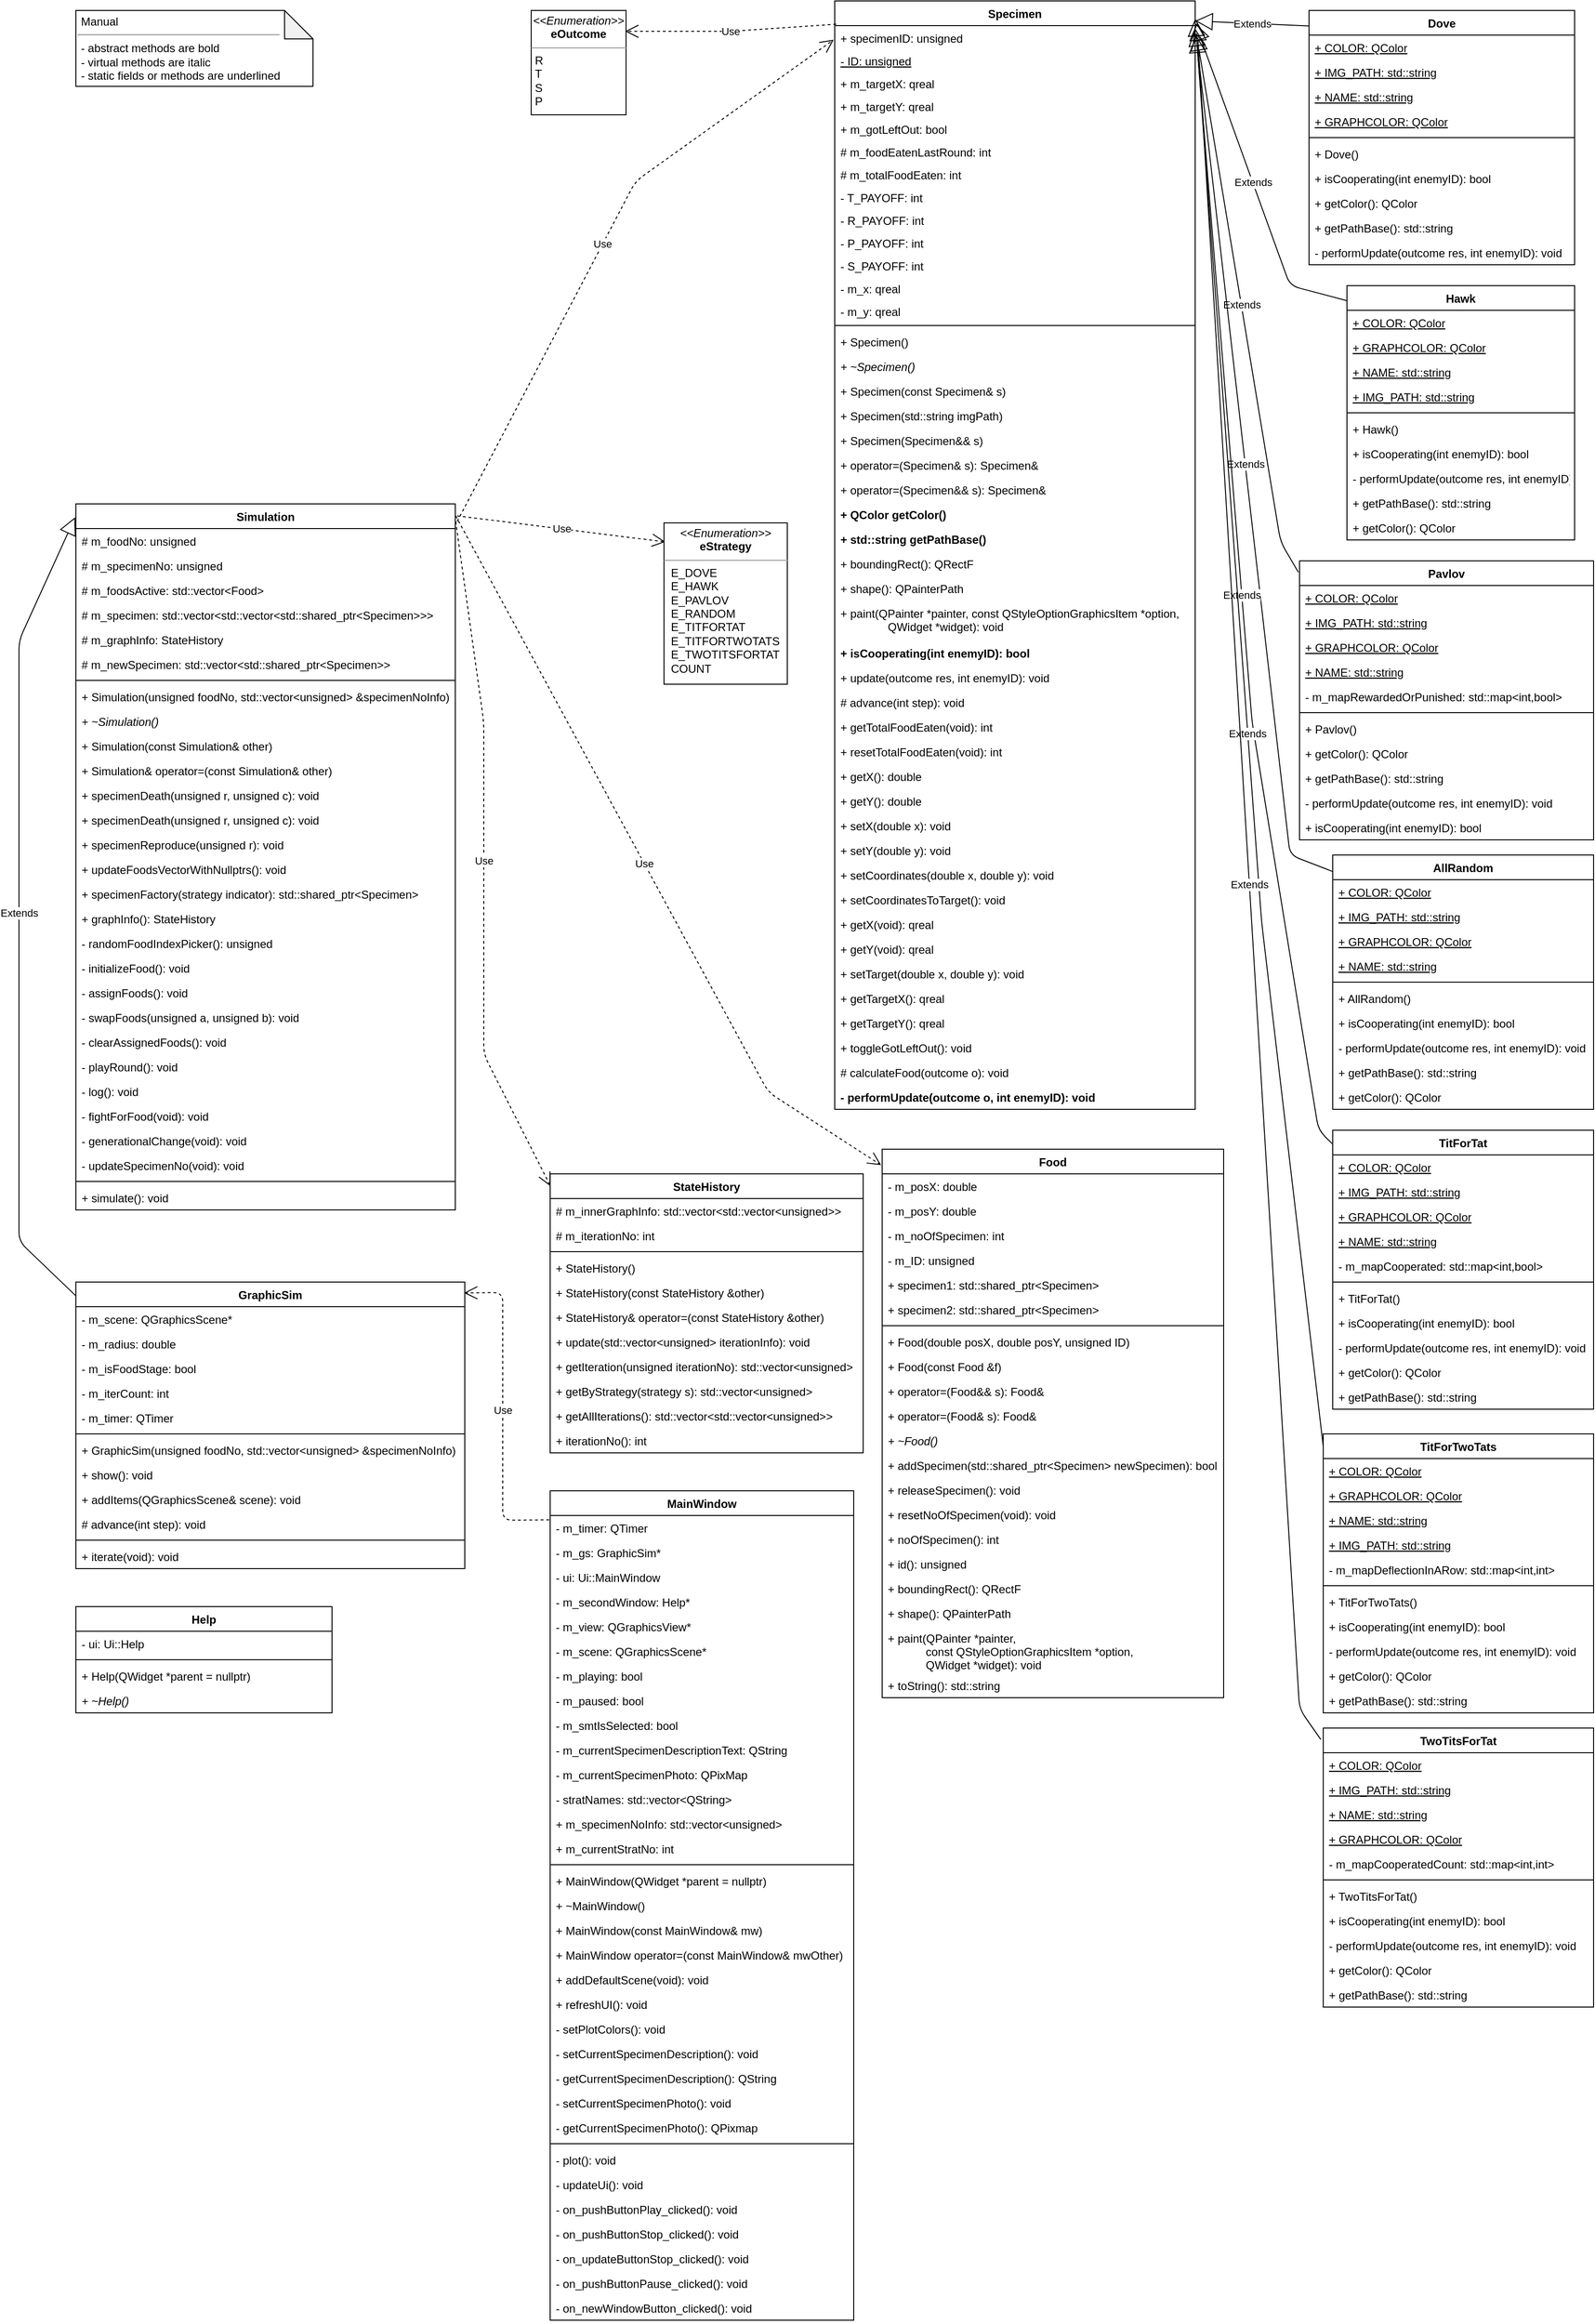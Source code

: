 <mxfile version="12.5.5" type="device"><diagram id="xOB2kr54AjNfYZr9oGOF" name="Page-1"><mxGraphModel dx="2272" dy="1842" grid="1" gridSize="10" guides="1" tooltips="1" connect="1" arrows="1" fold="1" page="1" pageScale="1" pageWidth="850" pageHeight="1100" math="0" shadow="0"><root><mxCell id="0"/><mxCell id="1" parent="0"/><mxCell id="SBmM9C3wkG6Jud8tj3V3-1" value="&lt;p style=&quot;margin: 0px ; margin-top: 4px ; text-align: center&quot;&gt;&lt;i&gt;&amp;lt;&amp;lt;Enumeration&amp;gt;&amp;gt;&lt;/i&gt;&lt;br&gt;&lt;b&gt;eOutcome&lt;/b&gt;&lt;br&gt;&lt;/p&gt;&lt;hr size=&quot;1&quot;&gt;&lt;p style=&quot;margin: 0px ; margin-left: 4px&quot;&gt;R&lt;/p&gt;&lt;p style=&quot;margin: 0px ; margin-left: 4px&quot;&gt;T&lt;/p&gt;&lt;p style=&quot;margin: 0px ; margin-left: 4px&quot;&gt;S&lt;/p&gt;&lt;p style=&quot;margin: 0px ; margin-left: 4px&quot;&gt;P&lt;br&gt;&lt;/p&gt;" style="verticalAlign=top;align=left;overflow=fill;fontSize=12;fontFamily=Helvetica;html=1;" vertex="1" parent="1"><mxGeometry x="-280" y="-520" width="100" height="110" as="geometry"/></mxCell><mxCell id="SBmM9C3wkG6Jud8tj3V3-2" value="Specimen" style="swimlane;fontStyle=1;align=center;verticalAlign=top;childLayout=stackLayout;horizontal=1;startSize=26;horizontalStack=0;resizeParent=1;resizeParentMax=0;resizeLast=0;collapsible=1;marginBottom=0;" vertex="1" parent="1"><mxGeometry x="40" y="-530" width="380" height="1168" as="geometry"/></mxCell><mxCell id="SBmM9C3wkG6Jud8tj3V3-3" value="+ specimenID: unsigned&#xA;&#xA;&#xA;" style="text;strokeColor=none;fillColor=none;align=left;verticalAlign=top;spacingLeft=4;spacingRight=4;overflow=hidden;rotatable=0;points=[[0,0.5],[1,0.5]];portConstraint=eastwest;fontStyle=0" vertex="1" parent="SBmM9C3wkG6Jud8tj3V3-2"><mxGeometry y="26" width="380" height="24" as="geometry"/></mxCell><mxCell id="SBmM9C3wkG6Jud8tj3V3-4" value="- ID: unsigned" style="text;strokeColor=none;fillColor=none;align=left;verticalAlign=top;spacingLeft=4;spacingRight=4;overflow=hidden;rotatable=0;points=[[0,0.5],[1,0.5]];portConstraint=eastwest;fontStyle=4" vertex="1" parent="SBmM9C3wkG6Jud8tj3V3-2"><mxGeometry y="50" width="380" height="24" as="geometry"/></mxCell><mxCell id="SBmM9C3wkG6Jud8tj3V3-5" value="+ m_targetX: qreal" style="text;strokeColor=none;fillColor=none;align=left;verticalAlign=top;spacingLeft=4;spacingRight=4;overflow=hidden;rotatable=0;points=[[0,0.5],[1,0.5]];portConstraint=eastwest;fontStyle=0" vertex="1" parent="SBmM9C3wkG6Jud8tj3V3-2"><mxGeometry y="74" width="380" height="24" as="geometry"/></mxCell><mxCell id="SBmM9C3wkG6Jud8tj3V3-6" value="+ m_targetY: qreal" style="text;strokeColor=none;fillColor=none;align=left;verticalAlign=top;spacingLeft=4;spacingRight=4;overflow=hidden;rotatable=0;points=[[0,0.5],[1,0.5]];portConstraint=eastwest;fontStyle=0" vertex="1" parent="SBmM9C3wkG6Jud8tj3V3-2"><mxGeometry y="98" width="380" height="24" as="geometry"/></mxCell><mxCell id="SBmM9C3wkG6Jud8tj3V3-7" value="+ m_gotLeftOut: bool" style="text;strokeColor=none;fillColor=none;align=left;verticalAlign=top;spacingLeft=4;spacingRight=4;overflow=hidden;rotatable=0;points=[[0,0.5],[1,0.5]];portConstraint=eastwest;fontStyle=0" vertex="1" parent="SBmM9C3wkG6Jud8tj3V3-2"><mxGeometry y="122" width="380" height="24" as="geometry"/></mxCell><mxCell id="SBmM9C3wkG6Jud8tj3V3-8" value="# m_foodEatenLastRound: int" style="text;strokeColor=none;fillColor=none;align=left;verticalAlign=top;spacingLeft=4;spacingRight=4;overflow=hidden;rotatable=0;points=[[0,0.5],[1,0.5]];portConstraint=eastwest;fontStyle=0" vertex="1" parent="SBmM9C3wkG6Jud8tj3V3-2"><mxGeometry y="146" width="380" height="24" as="geometry"/></mxCell><mxCell id="SBmM9C3wkG6Jud8tj3V3-9" value="# m_totalFoodEaten: int" style="text;strokeColor=none;fillColor=none;align=left;verticalAlign=top;spacingLeft=4;spacingRight=4;overflow=hidden;rotatable=0;points=[[0,0.5],[1,0.5]];portConstraint=eastwest;fontStyle=0" vertex="1" parent="SBmM9C3wkG6Jud8tj3V3-2"><mxGeometry y="170" width="380" height="24" as="geometry"/></mxCell><mxCell id="SBmM9C3wkG6Jud8tj3V3-10" value="- T_PAYOFF: int" style="text;strokeColor=none;fillColor=none;align=left;verticalAlign=top;spacingLeft=4;spacingRight=4;overflow=hidden;rotatable=0;points=[[0,0.5],[1,0.5]];portConstraint=eastwest;fontStyle=0" vertex="1" parent="SBmM9C3wkG6Jud8tj3V3-2"><mxGeometry y="194" width="380" height="24" as="geometry"/></mxCell><mxCell id="SBmM9C3wkG6Jud8tj3V3-11" value="- R_PAYOFF: int" style="text;strokeColor=none;fillColor=none;align=left;verticalAlign=top;spacingLeft=4;spacingRight=4;overflow=hidden;rotatable=0;points=[[0,0.5],[1,0.5]];portConstraint=eastwest;fontStyle=0" vertex="1" parent="SBmM9C3wkG6Jud8tj3V3-2"><mxGeometry y="218" width="380" height="24" as="geometry"/></mxCell><mxCell id="SBmM9C3wkG6Jud8tj3V3-12" value="- P_PAYOFF: int" style="text;strokeColor=none;fillColor=none;align=left;verticalAlign=top;spacingLeft=4;spacingRight=4;overflow=hidden;rotatable=0;points=[[0,0.5],[1,0.5]];portConstraint=eastwest;fontStyle=0" vertex="1" parent="SBmM9C3wkG6Jud8tj3V3-2"><mxGeometry y="242" width="380" height="24" as="geometry"/></mxCell><mxCell id="SBmM9C3wkG6Jud8tj3V3-13" value="- S_PAYOFF: int" style="text;strokeColor=none;fillColor=none;align=left;verticalAlign=top;spacingLeft=4;spacingRight=4;overflow=hidden;rotatable=0;points=[[0,0.5],[1,0.5]];portConstraint=eastwest;fontStyle=0" vertex="1" parent="SBmM9C3wkG6Jud8tj3V3-2"><mxGeometry y="266" width="380" height="24" as="geometry"/></mxCell><mxCell id="SBmM9C3wkG6Jud8tj3V3-14" value="- m_x: qreal" style="text;strokeColor=none;fillColor=none;align=left;verticalAlign=top;spacingLeft=4;spacingRight=4;overflow=hidden;rotatable=0;points=[[0,0.5],[1,0.5]];portConstraint=eastwest;fontStyle=0" vertex="1" parent="SBmM9C3wkG6Jud8tj3V3-2"><mxGeometry y="290" width="380" height="24" as="geometry"/></mxCell><mxCell id="SBmM9C3wkG6Jud8tj3V3-15" value="- m_y: qreal" style="text;strokeColor=none;fillColor=none;align=left;verticalAlign=top;spacingLeft=4;spacingRight=4;overflow=hidden;rotatable=0;points=[[0,0.5],[1,0.5]];portConstraint=eastwest;fontStyle=0" vertex="1" parent="SBmM9C3wkG6Jud8tj3V3-2"><mxGeometry y="314" width="380" height="24" as="geometry"/></mxCell><mxCell id="SBmM9C3wkG6Jud8tj3V3-16" value="" style="line;strokeWidth=1;fillColor=none;align=left;verticalAlign=middle;spacingTop=-1;spacingLeft=3;spacingRight=3;rotatable=0;labelPosition=right;points=[];portConstraint=eastwest;" vertex="1" parent="SBmM9C3wkG6Jud8tj3V3-2"><mxGeometry y="338" width="380" height="8" as="geometry"/></mxCell><mxCell id="SBmM9C3wkG6Jud8tj3V3-17" value="+ Specimen()" style="text;strokeColor=none;fillColor=none;align=left;verticalAlign=top;spacingLeft=4;spacingRight=4;overflow=hidden;rotatable=0;points=[[0,0.5],[1,0.5]];portConstraint=eastwest;" vertex="1" parent="SBmM9C3wkG6Jud8tj3V3-2"><mxGeometry y="346" width="380" height="26" as="geometry"/></mxCell><mxCell id="SBmM9C3wkG6Jud8tj3V3-18" value="+ ~Specimen()" style="text;strokeColor=none;fillColor=none;align=left;verticalAlign=top;spacingLeft=4;spacingRight=4;overflow=hidden;rotatable=0;points=[[0,0.5],[1,0.5]];portConstraint=eastwest;fontStyle=2" vertex="1" parent="SBmM9C3wkG6Jud8tj3V3-2"><mxGeometry y="372" width="380" height="26" as="geometry"/></mxCell><mxCell id="SBmM9C3wkG6Jud8tj3V3-19" value="+ Specimen(const Specimen&amp; s)" style="text;strokeColor=none;fillColor=none;align=left;verticalAlign=top;spacingLeft=4;spacingRight=4;overflow=hidden;rotatable=0;points=[[0,0.5],[1,0.5]];portConstraint=eastwest;" vertex="1" parent="SBmM9C3wkG6Jud8tj3V3-2"><mxGeometry y="398" width="380" height="26" as="geometry"/></mxCell><mxCell id="SBmM9C3wkG6Jud8tj3V3-20" value="+ Specimen(std::string imgPath)" style="text;strokeColor=none;fillColor=none;align=left;verticalAlign=top;spacingLeft=4;spacingRight=4;overflow=hidden;rotatable=0;points=[[0,0.5],[1,0.5]];portConstraint=eastwest;" vertex="1" parent="SBmM9C3wkG6Jud8tj3V3-2"><mxGeometry y="424" width="380" height="26" as="geometry"/></mxCell><mxCell id="SBmM9C3wkG6Jud8tj3V3-21" value="+ Specimen(Specimen&amp;&amp; s)" style="text;strokeColor=none;fillColor=none;align=left;verticalAlign=top;spacingLeft=4;spacingRight=4;overflow=hidden;rotatable=0;points=[[0,0.5],[1,0.5]];portConstraint=eastwest;" vertex="1" parent="SBmM9C3wkG6Jud8tj3V3-2"><mxGeometry y="450" width="380" height="26" as="geometry"/></mxCell><mxCell id="SBmM9C3wkG6Jud8tj3V3-22" value="+ operator=(Specimen&amp; s): Specimen&amp;" style="text;strokeColor=none;fillColor=none;align=left;verticalAlign=top;spacingLeft=4;spacingRight=4;overflow=hidden;rotatable=0;points=[[0,0.5],[1,0.5]];portConstraint=eastwest;" vertex="1" parent="SBmM9C3wkG6Jud8tj3V3-2"><mxGeometry y="476" width="380" height="26" as="geometry"/></mxCell><mxCell id="SBmM9C3wkG6Jud8tj3V3-23" value="+ operator=(Specimen&amp;&amp; s): Specimen&amp;" style="text;strokeColor=none;fillColor=none;align=left;verticalAlign=top;spacingLeft=4;spacingRight=4;overflow=hidden;rotatable=0;points=[[0,0.5],[1,0.5]];portConstraint=eastwest;" vertex="1" parent="SBmM9C3wkG6Jud8tj3V3-2"><mxGeometry y="502" width="380" height="26" as="geometry"/></mxCell><mxCell id="SBmM9C3wkG6Jud8tj3V3-24" value="+ QColor getColor()" style="text;strokeColor=none;fillColor=none;align=left;verticalAlign=top;spacingLeft=4;spacingRight=4;overflow=hidden;rotatable=0;points=[[0,0.5],[1,0.5]];portConstraint=eastwest;fontStyle=1" vertex="1" parent="SBmM9C3wkG6Jud8tj3V3-2"><mxGeometry y="528" width="380" height="26" as="geometry"/></mxCell><mxCell id="SBmM9C3wkG6Jud8tj3V3-25" value="+ std::string getPathBase()" style="text;strokeColor=none;fillColor=none;align=left;verticalAlign=top;spacingLeft=4;spacingRight=4;overflow=hidden;rotatable=0;points=[[0,0.5],[1,0.5]];portConstraint=eastwest;fontStyle=1" vertex="1" parent="SBmM9C3wkG6Jud8tj3V3-2"><mxGeometry y="554" width="380" height="26" as="geometry"/></mxCell><mxCell id="SBmM9C3wkG6Jud8tj3V3-26" value="+ boundingRect(): QRectF" style="text;strokeColor=none;fillColor=none;align=left;verticalAlign=top;spacingLeft=4;spacingRight=4;overflow=hidden;rotatable=0;points=[[0,0.5],[1,0.5]];portConstraint=eastwest;fontStyle=0" vertex="1" parent="SBmM9C3wkG6Jud8tj3V3-2"><mxGeometry y="580" width="380" height="26" as="geometry"/></mxCell><mxCell id="SBmM9C3wkG6Jud8tj3V3-27" value="+ shape(): QPainterPath" style="text;strokeColor=none;fillColor=none;align=left;verticalAlign=top;spacingLeft=4;spacingRight=4;overflow=hidden;rotatable=0;points=[[0,0.5],[1,0.5]];portConstraint=eastwest;fontStyle=0" vertex="1" parent="SBmM9C3wkG6Jud8tj3V3-2"><mxGeometry y="606" width="380" height="26" as="geometry"/></mxCell><mxCell id="SBmM9C3wkG6Jud8tj3V3-28" value="+ paint(QPainter *painter, const QStyleOptionGraphicsItem *option,&#xA;               QWidget *widget): void" style="text;strokeColor=none;fillColor=none;align=left;verticalAlign=top;spacingLeft=4;spacingRight=4;overflow=hidden;rotatable=0;points=[[0,0.5],[1,0.5]];portConstraint=eastwest;fontStyle=0" vertex="1" parent="SBmM9C3wkG6Jud8tj3V3-2"><mxGeometry y="632" width="380" height="42" as="geometry"/></mxCell><mxCell id="SBmM9C3wkG6Jud8tj3V3-29" value="+ isCooperating(int enemyID): bool" style="text;strokeColor=none;fillColor=none;align=left;verticalAlign=top;spacingLeft=4;spacingRight=4;overflow=hidden;rotatable=0;points=[[0,0.5],[1,0.5]];portConstraint=eastwest;fontStyle=1" vertex="1" parent="SBmM9C3wkG6Jud8tj3V3-2"><mxGeometry y="674" width="380" height="26" as="geometry"/></mxCell><mxCell id="SBmM9C3wkG6Jud8tj3V3-30" value="+ update(outcome res, int enemyID): void" style="text;strokeColor=none;fillColor=none;align=left;verticalAlign=top;spacingLeft=4;spacingRight=4;overflow=hidden;rotatable=0;points=[[0,0.5],[1,0.5]];portConstraint=eastwest;fontStyle=0" vertex="1" parent="SBmM9C3wkG6Jud8tj3V3-2"><mxGeometry y="700" width="380" height="26" as="geometry"/></mxCell><mxCell id="SBmM9C3wkG6Jud8tj3V3-31" value="# advance(int step): void" style="text;strokeColor=none;fillColor=none;align=left;verticalAlign=top;spacingLeft=4;spacingRight=4;overflow=hidden;rotatable=0;points=[[0,0.5],[1,0.5]];portConstraint=eastwest;fontStyle=0" vertex="1" parent="SBmM9C3wkG6Jud8tj3V3-2"><mxGeometry y="726" width="380" height="26" as="geometry"/></mxCell><mxCell id="SBmM9C3wkG6Jud8tj3V3-32" value="+ getTotalFoodEaten(void): int" style="text;strokeColor=none;fillColor=none;align=left;verticalAlign=top;spacingLeft=4;spacingRight=4;overflow=hidden;rotatable=0;points=[[0,0.5],[1,0.5]];portConstraint=eastwest;" vertex="1" parent="SBmM9C3wkG6Jud8tj3V3-2"><mxGeometry y="752" width="380" height="26" as="geometry"/></mxCell><mxCell id="SBmM9C3wkG6Jud8tj3V3-33" value="+ resetTotalFoodEaten(void): int" style="text;strokeColor=none;fillColor=none;align=left;verticalAlign=top;spacingLeft=4;spacingRight=4;overflow=hidden;rotatable=0;points=[[0,0.5],[1,0.5]];portConstraint=eastwest;" vertex="1" parent="SBmM9C3wkG6Jud8tj3V3-2"><mxGeometry y="778" width="380" height="26" as="geometry"/></mxCell><mxCell id="SBmM9C3wkG6Jud8tj3V3-34" value="+ getX(): double" style="text;strokeColor=none;fillColor=none;align=left;verticalAlign=top;spacingLeft=4;spacingRight=4;overflow=hidden;rotatable=0;points=[[0,0.5],[1,0.5]];portConstraint=eastwest;" vertex="1" parent="SBmM9C3wkG6Jud8tj3V3-2"><mxGeometry y="804" width="380" height="26" as="geometry"/></mxCell><mxCell id="SBmM9C3wkG6Jud8tj3V3-35" value="+ getY(): double" style="text;strokeColor=none;fillColor=none;align=left;verticalAlign=top;spacingLeft=4;spacingRight=4;overflow=hidden;rotatable=0;points=[[0,0.5],[1,0.5]];portConstraint=eastwest;" vertex="1" parent="SBmM9C3wkG6Jud8tj3V3-2"><mxGeometry y="830" width="380" height="26" as="geometry"/></mxCell><mxCell id="SBmM9C3wkG6Jud8tj3V3-36" value="+ setX(double x): void" style="text;strokeColor=none;fillColor=none;align=left;verticalAlign=top;spacingLeft=4;spacingRight=4;overflow=hidden;rotatable=0;points=[[0,0.5],[1,0.5]];portConstraint=eastwest;" vertex="1" parent="SBmM9C3wkG6Jud8tj3V3-2"><mxGeometry y="856" width="380" height="26" as="geometry"/></mxCell><mxCell id="SBmM9C3wkG6Jud8tj3V3-37" value="+ setY(double y): void" style="text;strokeColor=none;fillColor=none;align=left;verticalAlign=top;spacingLeft=4;spacingRight=4;overflow=hidden;rotatable=0;points=[[0,0.5],[1,0.5]];portConstraint=eastwest;" vertex="1" parent="SBmM9C3wkG6Jud8tj3V3-2"><mxGeometry y="882" width="380" height="26" as="geometry"/></mxCell><mxCell id="SBmM9C3wkG6Jud8tj3V3-38" value="+ setCoordinates(double x, double y): void" style="text;strokeColor=none;fillColor=none;align=left;verticalAlign=top;spacingLeft=4;spacingRight=4;overflow=hidden;rotatable=0;points=[[0,0.5],[1,0.5]];portConstraint=eastwest;" vertex="1" parent="SBmM9C3wkG6Jud8tj3V3-2"><mxGeometry y="908" width="380" height="26" as="geometry"/></mxCell><mxCell id="SBmM9C3wkG6Jud8tj3V3-39" value="+ setCoordinatesToTarget(): void" style="text;strokeColor=none;fillColor=none;align=left;verticalAlign=top;spacingLeft=4;spacingRight=4;overflow=hidden;rotatable=0;points=[[0,0.5],[1,0.5]];portConstraint=eastwest;" vertex="1" parent="SBmM9C3wkG6Jud8tj3V3-2"><mxGeometry y="934" width="380" height="26" as="geometry"/></mxCell><mxCell id="SBmM9C3wkG6Jud8tj3V3-40" value="+ getX(void): qreal" style="text;strokeColor=none;fillColor=none;align=left;verticalAlign=top;spacingLeft=4;spacingRight=4;overflow=hidden;rotatable=0;points=[[0,0.5],[1,0.5]];portConstraint=eastwest;" vertex="1" parent="SBmM9C3wkG6Jud8tj3V3-2"><mxGeometry y="960" width="380" height="26" as="geometry"/></mxCell><mxCell id="SBmM9C3wkG6Jud8tj3V3-41" value="+ getY(void): qreal" style="text;strokeColor=none;fillColor=none;align=left;verticalAlign=top;spacingLeft=4;spacingRight=4;overflow=hidden;rotatable=0;points=[[0,0.5],[1,0.5]];portConstraint=eastwest;" vertex="1" parent="SBmM9C3wkG6Jud8tj3V3-2"><mxGeometry y="986" width="380" height="26" as="geometry"/></mxCell><mxCell id="SBmM9C3wkG6Jud8tj3V3-42" value="+ setTarget(double x, double y): void" style="text;strokeColor=none;fillColor=none;align=left;verticalAlign=top;spacingLeft=4;spacingRight=4;overflow=hidden;rotatable=0;points=[[0,0.5],[1,0.5]];portConstraint=eastwest;" vertex="1" parent="SBmM9C3wkG6Jud8tj3V3-2"><mxGeometry y="1012" width="380" height="26" as="geometry"/></mxCell><mxCell id="SBmM9C3wkG6Jud8tj3V3-43" value="+ getTargetX(): qreal" style="text;strokeColor=none;fillColor=none;align=left;verticalAlign=top;spacingLeft=4;spacingRight=4;overflow=hidden;rotatable=0;points=[[0,0.5],[1,0.5]];portConstraint=eastwest;" vertex="1" parent="SBmM9C3wkG6Jud8tj3V3-2"><mxGeometry y="1038" width="380" height="26" as="geometry"/></mxCell><mxCell id="SBmM9C3wkG6Jud8tj3V3-44" value="+ getTargetY(): qreal" style="text;strokeColor=none;fillColor=none;align=left;verticalAlign=top;spacingLeft=4;spacingRight=4;overflow=hidden;rotatable=0;points=[[0,0.5],[1,0.5]];portConstraint=eastwest;" vertex="1" parent="SBmM9C3wkG6Jud8tj3V3-2"><mxGeometry y="1064" width="380" height="26" as="geometry"/></mxCell><mxCell id="SBmM9C3wkG6Jud8tj3V3-45" value="+ toggleGotLeftOut(): void" style="text;strokeColor=none;fillColor=none;align=left;verticalAlign=top;spacingLeft=4;spacingRight=4;overflow=hidden;rotatable=0;points=[[0,0.5],[1,0.5]];portConstraint=eastwest;" vertex="1" parent="SBmM9C3wkG6Jud8tj3V3-2"><mxGeometry y="1090" width="380" height="26" as="geometry"/></mxCell><mxCell id="SBmM9C3wkG6Jud8tj3V3-46" value="# calculateFood(outcome o): void" style="text;strokeColor=none;fillColor=none;align=left;verticalAlign=top;spacingLeft=4;spacingRight=4;overflow=hidden;rotatable=0;points=[[0,0.5],[1,0.5]];portConstraint=eastwest;" vertex="1" parent="SBmM9C3wkG6Jud8tj3V3-2"><mxGeometry y="1116" width="380" height="26" as="geometry"/></mxCell><mxCell id="SBmM9C3wkG6Jud8tj3V3-47" value="- performUpdate(outcome o, int enemyID): void" style="text;strokeColor=none;fillColor=none;align=left;verticalAlign=top;spacingLeft=4;spacingRight=4;overflow=hidden;rotatable=0;points=[[0,0.5],[1,0.5]];portConstraint=eastwest;fontStyle=1" vertex="1" parent="SBmM9C3wkG6Jud8tj3V3-2"><mxGeometry y="1142" width="380" height="26" as="geometry"/></mxCell><mxCell id="SBmM9C3wkG6Jud8tj3V3-48" value="&lt;div&gt;&amp;nbsp;Manual&lt;/div&gt;&lt;div&gt;&lt;hr&gt;&lt;/div&gt;&lt;div&gt;&amp;nbsp;- abstract methods are bold&lt;br&gt;&lt;/div&gt;&lt;div&gt;&amp;nbsp;- virtual methods are italic&lt;br&gt;&amp;nbsp;- static fields or methods are underlined&lt;br&gt;&lt;/div&gt;" style="shape=note;whiteSpace=wrap;html=1;backgroundOutline=1;darkOpacity=0.05;align=left;labelBackgroundColor=none;labelBorderColor=none;" vertex="1" parent="1"><mxGeometry x="-760" y="-520" width="250" height="80" as="geometry"/></mxCell><mxCell id="SBmM9C3wkG6Jud8tj3V3-49" value="Dove" style="swimlane;fontStyle=1;align=center;verticalAlign=top;childLayout=stackLayout;horizontal=1;startSize=26;horizontalStack=0;resizeParent=1;resizeParentMax=0;resizeLast=0;collapsible=1;marginBottom=0;" vertex="1" parent="1"><mxGeometry x="540" y="-520" width="280" height="268" as="geometry"/></mxCell><mxCell id="SBmM9C3wkG6Jud8tj3V3-50" value="+ COLOR: QColor" style="text;strokeColor=none;fillColor=none;align=left;verticalAlign=top;spacingLeft=4;spacingRight=4;overflow=hidden;rotatable=0;points=[[0,0.5],[1,0.5]];portConstraint=eastwest;fontStyle=4" vertex="1" parent="SBmM9C3wkG6Jud8tj3V3-49"><mxGeometry y="26" width="280" height="26" as="geometry"/></mxCell><mxCell id="SBmM9C3wkG6Jud8tj3V3-51" value="+ IMG_PATH: std::string" style="text;strokeColor=none;fillColor=none;align=left;verticalAlign=top;spacingLeft=4;spacingRight=4;overflow=hidden;rotatable=0;points=[[0,0.5],[1,0.5]];portConstraint=eastwest;fontStyle=4" vertex="1" parent="SBmM9C3wkG6Jud8tj3V3-49"><mxGeometry y="52" width="280" height="26" as="geometry"/></mxCell><mxCell id="SBmM9C3wkG6Jud8tj3V3-52" value="+ NAME: std::string" style="text;strokeColor=none;fillColor=none;align=left;verticalAlign=top;spacingLeft=4;spacingRight=4;overflow=hidden;rotatable=0;points=[[0,0.5],[1,0.5]];portConstraint=eastwest;fontStyle=4" vertex="1" parent="SBmM9C3wkG6Jud8tj3V3-49"><mxGeometry y="78" width="280" height="26" as="geometry"/></mxCell><mxCell id="SBmM9C3wkG6Jud8tj3V3-53" value="+ GRAPHCOLOR: QColor" style="text;strokeColor=none;fillColor=none;align=left;verticalAlign=top;spacingLeft=4;spacingRight=4;overflow=hidden;rotatable=0;points=[[0,0.5],[1,0.5]];portConstraint=eastwest;fontStyle=4" vertex="1" parent="SBmM9C3wkG6Jud8tj3V3-49"><mxGeometry y="104" width="280" height="26" as="geometry"/></mxCell><mxCell id="SBmM9C3wkG6Jud8tj3V3-54" value="" style="line;strokeWidth=1;fillColor=none;align=left;verticalAlign=middle;spacingTop=-1;spacingLeft=3;spacingRight=3;rotatable=0;labelPosition=right;points=[];portConstraint=eastwest;" vertex="1" parent="SBmM9C3wkG6Jud8tj3V3-49"><mxGeometry y="130" width="280" height="8" as="geometry"/></mxCell><mxCell id="SBmM9C3wkG6Jud8tj3V3-55" value="+ Dove()" style="text;strokeColor=none;fillColor=none;align=left;verticalAlign=top;spacingLeft=4;spacingRight=4;overflow=hidden;rotatable=0;points=[[0,0.5],[1,0.5]];portConstraint=eastwest;" vertex="1" parent="SBmM9C3wkG6Jud8tj3V3-49"><mxGeometry y="138" width="280" height="26" as="geometry"/></mxCell><mxCell id="SBmM9C3wkG6Jud8tj3V3-56" value="+ isCooperating(int enemyID): bool" style="text;strokeColor=none;fillColor=none;align=left;verticalAlign=top;spacingLeft=4;spacingRight=4;overflow=hidden;rotatable=0;points=[[0,0.5],[1,0.5]];portConstraint=eastwest;" vertex="1" parent="SBmM9C3wkG6Jud8tj3V3-49"><mxGeometry y="164" width="280" height="26" as="geometry"/></mxCell><mxCell id="SBmM9C3wkG6Jud8tj3V3-57" value="+ getColor(): QColor" style="text;strokeColor=none;fillColor=none;align=left;verticalAlign=top;spacingLeft=4;spacingRight=4;overflow=hidden;rotatable=0;points=[[0,0.5],[1,0.5]];portConstraint=eastwest;" vertex="1" parent="SBmM9C3wkG6Jud8tj3V3-49"><mxGeometry y="190" width="280" height="26" as="geometry"/></mxCell><mxCell id="SBmM9C3wkG6Jud8tj3V3-58" value="+ getPathBase(): std::string" style="text;strokeColor=none;fillColor=none;align=left;verticalAlign=top;spacingLeft=4;spacingRight=4;overflow=hidden;rotatable=0;points=[[0,0.5],[1,0.5]];portConstraint=eastwest;" vertex="1" parent="SBmM9C3wkG6Jud8tj3V3-49"><mxGeometry y="216" width="280" height="26" as="geometry"/></mxCell><mxCell id="SBmM9C3wkG6Jud8tj3V3-59" value="- performUpdate(outcome res, int enemyID): void" style="text;strokeColor=none;fillColor=none;align=left;verticalAlign=top;spacingLeft=4;spacingRight=4;overflow=hidden;rotatable=0;points=[[0,0.5],[1,0.5]];portConstraint=eastwest;" vertex="1" parent="SBmM9C3wkG6Jud8tj3V3-49"><mxGeometry y="242" width="280" height="26" as="geometry"/></mxCell><mxCell id="SBmM9C3wkG6Jud8tj3V3-60" value="Extends" style="endArrow=block;endSize=16;endFill=0;html=1;exitX=0;exitY=0.061;exitDx=0;exitDy=0;exitPerimeter=0;entryX=1;entryY=0.018;entryDx=0;entryDy=0;entryPerimeter=0;" edge="1" parent="1" source="SBmM9C3wkG6Jud8tj3V3-49" target="SBmM9C3wkG6Jud8tj3V3-2"><mxGeometry width="160" relative="1" as="geometry"><mxPoint x="570" y="270" as="sourcePoint"/><mxPoint x="422" y="310" as="targetPoint"/></mxGeometry></mxCell><mxCell id="SBmM9C3wkG6Jud8tj3V3-61" value="Extends" style="endArrow=block;endSize=16;endFill=0;html=1;exitX=0.004;exitY=0.06;exitDx=0;exitDy=0;exitPerimeter=0;entryX=1;entryY=0.02;entryDx=0;entryDy=0;entryPerimeter=0;" edge="1" parent="1" source="SBmM9C3wkG6Jud8tj3V3-62" target="SBmM9C3wkG6Jud8tj3V3-2"><mxGeometry width="160" relative="1" as="geometry"><mxPoint x="550" y="490" as="sourcePoint"/><mxPoint x="450" y="390" as="targetPoint"/><Array as="points"><mxPoint x="520" y="-230"/></Array></mxGeometry></mxCell><mxCell id="SBmM9C3wkG6Jud8tj3V3-62" value="Hawk" style="swimlane;fontStyle=1;align=center;verticalAlign=top;childLayout=stackLayout;horizontal=1;startSize=26;horizontalStack=0;resizeParent=1;resizeParentMax=0;resizeLast=0;collapsible=1;marginBottom=0;" vertex="1" parent="1"><mxGeometry x="580" y="-230" width="240" height="268" as="geometry"/></mxCell><mxCell id="SBmM9C3wkG6Jud8tj3V3-63" value="+ COLOR: QColor" style="text;strokeColor=none;fillColor=none;align=left;verticalAlign=top;spacingLeft=4;spacingRight=4;overflow=hidden;rotatable=0;points=[[0,0.5],[1,0.5]];portConstraint=eastwest;fontStyle=4" vertex="1" parent="SBmM9C3wkG6Jud8tj3V3-62"><mxGeometry y="26" width="240" height="26" as="geometry"/></mxCell><mxCell id="SBmM9C3wkG6Jud8tj3V3-64" value="+ GRAPHCOLOR: QColor" style="text;strokeColor=none;fillColor=none;align=left;verticalAlign=top;spacingLeft=4;spacingRight=4;overflow=hidden;rotatable=0;points=[[0,0.5],[1,0.5]];portConstraint=eastwest;fontStyle=4" vertex="1" parent="SBmM9C3wkG6Jud8tj3V3-62"><mxGeometry y="52" width="240" height="26" as="geometry"/></mxCell><mxCell id="SBmM9C3wkG6Jud8tj3V3-65" value="+ NAME: std::string" style="text;strokeColor=none;fillColor=none;align=left;verticalAlign=top;spacingLeft=4;spacingRight=4;overflow=hidden;rotatable=0;points=[[0,0.5],[1,0.5]];portConstraint=eastwest;fontStyle=4" vertex="1" parent="SBmM9C3wkG6Jud8tj3V3-62"><mxGeometry y="78" width="240" height="26" as="geometry"/></mxCell><mxCell id="SBmM9C3wkG6Jud8tj3V3-66" value="+ IMG_PATH: std::string" style="text;strokeColor=none;fillColor=none;align=left;verticalAlign=top;spacingLeft=4;spacingRight=4;overflow=hidden;rotatable=0;points=[[0,0.5],[1,0.5]];portConstraint=eastwest;fontStyle=4" vertex="1" parent="SBmM9C3wkG6Jud8tj3V3-62"><mxGeometry y="104" width="240" height="26" as="geometry"/></mxCell><mxCell id="SBmM9C3wkG6Jud8tj3V3-67" value="" style="line;strokeWidth=1;fillColor=none;align=left;verticalAlign=middle;spacingTop=-1;spacingLeft=3;spacingRight=3;rotatable=0;labelPosition=right;points=[];portConstraint=eastwest;" vertex="1" parent="SBmM9C3wkG6Jud8tj3V3-62"><mxGeometry y="130" width="240" height="8" as="geometry"/></mxCell><mxCell id="SBmM9C3wkG6Jud8tj3V3-68" value="+ Hawk()" style="text;strokeColor=none;fillColor=none;align=left;verticalAlign=top;spacingLeft=4;spacingRight=4;overflow=hidden;rotatable=0;points=[[0,0.5],[1,0.5]];portConstraint=eastwest;" vertex="1" parent="SBmM9C3wkG6Jud8tj3V3-62"><mxGeometry y="138" width="240" height="26" as="geometry"/></mxCell><mxCell id="SBmM9C3wkG6Jud8tj3V3-69" value="+ isCooperating(int enemyID): bool" style="text;strokeColor=none;fillColor=none;align=left;verticalAlign=top;spacingLeft=4;spacingRight=4;overflow=hidden;rotatable=0;points=[[0,0.5],[1,0.5]];portConstraint=eastwest;" vertex="1" parent="SBmM9C3wkG6Jud8tj3V3-62"><mxGeometry y="164" width="240" height="26" as="geometry"/></mxCell><mxCell id="SBmM9C3wkG6Jud8tj3V3-70" value="- performUpdate(outcome res, int enemyID): void" style="text;strokeColor=none;fillColor=none;align=left;verticalAlign=top;spacingLeft=4;spacingRight=4;overflow=hidden;rotatable=0;points=[[0,0.5],[1,0.5]];portConstraint=eastwest;" vertex="1" parent="SBmM9C3wkG6Jud8tj3V3-62"><mxGeometry y="190" width="240" height="26" as="geometry"/></mxCell><mxCell id="SBmM9C3wkG6Jud8tj3V3-71" value="+ getPathBase(): std::string" style="text;strokeColor=none;fillColor=none;align=left;verticalAlign=top;spacingLeft=4;spacingRight=4;overflow=hidden;rotatable=0;points=[[0,0.5],[1,0.5]];portConstraint=eastwest;" vertex="1" parent="SBmM9C3wkG6Jud8tj3V3-62"><mxGeometry y="216" width="240" height="26" as="geometry"/></mxCell><mxCell id="SBmM9C3wkG6Jud8tj3V3-72" value="+ getColor(): QColor" style="text;strokeColor=none;fillColor=none;align=left;verticalAlign=top;spacingLeft=4;spacingRight=4;overflow=hidden;rotatable=0;points=[[0,0.5],[1,0.5]];portConstraint=eastwest;" vertex="1" parent="SBmM9C3wkG6Jud8tj3V3-62"><mxGeometry y="242" width="240" height="26" as="geometry"/></mxCell><mxCell id="SBmM9C3wkG6Jud8tj3V3-73" value="Pavlov" style="swimlane;fontStyle=1;align=center;verticalAlign=top;childLayout=stackLayout;horizontal=1;startSize=26;horizontalStack=0;resizeParent=1;resizeParentMax=0;resizeLast=0;collapsible=1;marginBottom=0;" vertex="1" parent="1"><mxGeometry x="530" y="60" width="310" height="294" as="geometry"/></mxCell><mxCell id="SBmM9C3wkG6Jud8tj3V3-74" value="+ COLOR: QColor" style="text;strokeColor=none;fillColor=none;align=left;verticalAlign=top;spacingLeft=4;spacingRight=4;overflow=hidden;rotatable=0;points=[[0,0.5],[1,0.5]];portConstraint=eastwest;fontStyle=4" vertex="1" parent="SBmM9C3wkG6Jud8tj3V3-73"><mxGeometry y="26" width="310" height="26" as="geometry"/></mxCell><mxCell id="SBmM9C3wkG6Jud8tj3V3-75" value="+ IMG_PATH: std::string" style="text;strokeColor=none;fillColor=none;align=left;verticalAlign=top;spacingLeft=4;spacingRight=4;overflow=hidden;rotatable=0;points=[[0,0.5],[1,0.5]];portConstraint=eastwest;fontStyle=4" vertex="1" parent="SBmM9C3wkG6Jud8tj3V3-73"><mxGeometry y="52" width="310" height="26" as="geometry"/></mxCell><mxCell id="SBmM9C3wkG6Jud8tj3V3-76" value="+ GRAPHCOLOR: QColor" style="text;strokeColor=none;fillColor=none;align=left;verticalAlign=top;spacingLeft=4;spacingRight=4;overflow=hidden;rotatable=0;points=[[0,0.5],[1,0.5]];portConstraint=eastwest;fontStyle=4" vertex="1" parent="SBmM9C3wkG6Jud8tj3V3-73"><mxGeometry y="78" width="310" height="26" as="geometry"/></mxCell><mxCell id="SBmM9C3wkG6Jud8tj3V3-77" value="+ NAME: std::string" style="text;strokeColor=none;fillColor=none;align=left;verticalAlign=top;spacingLeft=4;spacingRight=4;overflow=hidden;rotatable=0;points=[[0,0.5],[1,0.5]];portConstraint=eastwest;fontStyle=4" vertex="1" parent="SBmM9C3wkG6Jud8tj3V3-73"><mxGeometry y="104" width="310" height="26" as="geometry"/></mxCell><mxCell id="SBmM9C3wkG6Jud8tj3V3-78" value="- m_mapRewardedOrPunished: std::map&lt;int,bool&gt;" style="text;strokeColor=none;fillColor=none;align=left;verticalAlign=top;spacingLeft=4;spacingRight=4;overflow=hidden;rotatable=0;points=[[0,0.5],[1,0.5]];portConstraint=eastwest;fontStyle=0" vertex="1" parent="SBmM9C3wkG6Jud8tj3V3-73"><mxGeometry y="130" width="310" height="26" as="geometry"/></mxCell><mxCell id="SBmM9C3wkG6Jud8tj3V3-79" value="" style="line;strokeWidth=1;fillColor=none;align=left;verticalAlign=middle;spacingTop=-1;spacingLeft=3;spacingRight=3;rotatable=0;labelPosition=right;points=[];portConstraint=eastwest;" vertex="1" parent="SBmM9C3wkG6Jud8tj3V3-73"><mxGeometry y="156" width="310" height="8" as="geometry"/></mxCell><mxCell id="SBmM9C3wkG6Jud8tj3V3-80" value="+ Pavlov()" style="text;strokeColor=none;fillColor=none;align=left;verticalAlign=top;spacingLeft=4;spacingRight=4;overflow=hidden;rotatable=0;points=[[0,0.5],[1,0.5]];portConstraint=eastwest;" vertex="1" parent="SBmM9C3wkG6Jud8tj3V3-73"><mxGeometry y="164" width="310" height="26" as="geometry"/></mxCell><mxCell id="SBmM9C3wkG6Jud8tj3V3-81" value="+ getColor(): QColor" style="text;strokeColor=none;fillColor=none;align=left;verticalAlign=top;spacingLeft=4;spacingRight=4;overflow=hidden;rotatable=0;points=[[0,0.5],[1,0.5]];portConstraint=eastwest;" vertex="1" parent="SBmM9C3wkG6Jud8tj3V3-73"><mxGeometry y="190" width="310" height="26" as="geometry"/></mxCell><mxCell id="SBmM9C3wkG6Jud8tj3V3-82" value="+ getPathBase(): std::string" style="text;strokeColor=none;fillColor=none;align=left;verticalAlign=top;spacingLeft=4;spacingRight=4;overflow=hidden;rotatable=0;points=[[0,0.5],[1,0.5]];portConstraint=eastwest;" vertex="1" parent="SBmM9C3wkG6Jud8tj3V3-73"><mxGeometry y="216" width="310" height="26" as="geometry"/></mxCell><mxCell id="SBmM9C3wkG6Jud8tj3V3-83" value="- performUpdate(outcome res, int enemyID): void" style="text;strokeColor=none;fillColor=none;align=left;verticalAlign=top;spacingLeft=4;spacingRight=4;overflow=hidden;rotatable=0;points=[[0,0.5],[1,0.5]];portConstraint=eastwest;" vertex="1" parent="SBmM9C3wkG6Jud8tj3V3-73"><mxGeometry y="242" width="310" height="26" as="geometry"/></mxCell><mxCell id="SBmM9C3wkG6Jud8tj3V3-84" value="+ isCooperating(int enemyID): bool" style="text;strokeColor=none;fillColor=none;align=left;verticalAlign=top;spacingLeft=4;spacingRight=4;overflow=hidden;rotatable=0;points=[[0,0.5],[1,0.5]];portConstraint=eastwest;" vertex="1" parent="SBmM9C3wkG6Jud8tj3V3-73"><mxGeometry y="268" width="310" height="26" as="geometry"/></mxCell><mxCell id="SBmM9C3wkG6Jud8tj3V3-85" value="Extends" style="endArrow=block;endSize=16;endFill=0;html=1;exitX=-0.004;exitY=0.041;exitDx=0;exitDy=0;exitPerimeter=0;entryX=1.003;entryY=0.029;entryDx=0;entryDy=0;entryPerimeter=0;" edge="1" parent="1" source="SBmM9C3wkG6Jud8tj3V3-73" target="SBmM9C3wkG6Jud8tj3V3-2"><mxGeometry width="160" relative="1" as="geometry"><mxPoint x="40" y="1210" as="sourcePoint"/><mxPoint x="450" y="430" as="targetPoint"/><Array as="points"><mxPoint x="510" y="40"/></Array></mxGeometry></mxCell><mxCell id="SBmM9C3wkG6Jud8tj3V3-86" value="AllRandom" style="swimlane;fontStyle=1;align=center;verticalAlign=top;childLayout=stackLayout;horizontal=1;startSize=26;horizontalStack=0;resizeParent=1;resizeParentMax=0;resizeLast=0;collapsible=1;marginBottom=0;" vertex="1" parent="1"><mxGeometry x="565" y="370" width="275" height="268" as="geometry"/></mxCell><mxCell id="SBmM9C3wkG6Jud8tj3V3-87" value="+ COLOR: QColor" style="text;strokeColor=none;fillColor=none;align=left;verticalAlign=top;spacingLeft=4;spacingRight=4;overflow=hidden;rotatable=0;points=[[0,0.5],[1,0.5]];portConstraint=eastwest;fontStyle=4" vertex="1" parent="SBmM9C3wkG6Jud8tj3V3-86"><mxGeometry y="26" width="275" height="26" as="geometry"/></mxCell><mxCell id="SBmM9C3wkG6Jud8tj3V3-88" value="+ IMG_PATH: std::string" style="text;strokeColor=none;fillColor=none;align=left;verticalAlign=top;spacingLeft=4;spacingRight=4;overflow=hidden;rotatable=0;points=[[0,0.5],[1,0.5]];portConstraint=eastwest;fontStyle=4" vertex="1" parent="SBmM9C3wkG6Jud8tj3V3-86"><mxGeometry y="52" width="275" height="26" as="geometry"/></mxCell><mxCell id="SBmM9C3wkG6Jud8tj3V3-89" value="+ GRAPHCOLOR: QColor" style="text;strokeColor=none;fillColor=none;align=left;verticalAlign=top;spacingLeft=4;spacingRight=4;overflow=hidden;rotatable=0;points=[[0,0.5],[1,0.5]];portConstraint=eastwest;fontStyle=4" vertex="1" parent="SBmM9C3wkG6Jud8tj3V3-86"><mxGeometry y="78" width="275" height="26" as="geometry"/></mxCell><mxCell id="SBmM9C3wkG6Jud8tj3V3-90" value="+ NAME: std::string" style="text;strokeColor=none;fillColor=none;align=left;verticalAlign=top;spacingLeft=4;spacingRight=4;overflow=hidden;rotatable=0;points=[[0,0.5],[1,0.5]];portConstraint=eastwest;fontStyle=4" vertex="1" parent="SBmM9C3wkG6Jud8tj3V3-86"><mxGeometry y="104" width="275" height="26" as="geometry"/></mxCell><mxCell id="SBmM9C3wkG6Jud8tj3V3-91" value="" style="line;strokeWidth=1;fillColor=none;align=left;verticalAlign=middle;spacingTop=-1;spacingLeft=3;spacingRight=3;rotatable=0;labelPosition=right;points=[];portConstraint=eastwest;" vertex="1" parent="SBmM9C3wkG6Jud8tj3V3-86"><mxGeometry y="130" width="275" height="8" as="geometry"/></mxCell><mxCell id="SBmM9C3wkG6Jud8tj3V3-92" value="+ AllRandom()" style="text;strokeColor=none;fillColor=none;align=left;verticalAlign=top;spacingLeft=4;spacingRight=4;overflow=hidden;rotatable=0;points=[[0,0.5],[1,0.5]];portConstraint=eastwest;" vertex="1" parent="SBmM9C3wkG6Jud8tj3V3-86"><mxGeometry y="138" width="275" height="26" as="geometry"/></mxCell><mxCell id="SBmM9C3wkG6Jud8tj3V3-93" value="+ isCooperating(int enemyID): bool" style="text;strokeColor=none;fillColor=none;align=left;verticalAlign=top;spacingLeft=4;spacingRight=4;overflow=hidden;rotatable=0;points=[[0,0.5],[1,0.5]];portConstraint=eastwest;" vertex="1" parent="SBmM9C3wkG6Jud8tj3V3-86"><mxGeometry y="164" width="275" height="26" as="geometry"/></mxCell><mxCell id="SBmM9C3wkG6Jud8tj3V3-94" value="- performUpdate(outcome res, int enemyID): void" style="text;strokeColor=none;fillColor=none;align=left;verticalAlign=top;spacingLeft=4;spacingRight=4;overflow=hidden;rotatable=0;points=[[0,0.5],[1,0.5]];portConstraint=eastwest;" vertex="1" parent="SBmM9C3wkG6Jud8tj3V3-86"><mxGeometry y="190" width="275" height="26" as="geometry"/></mxCell><mxCell id="SBmM9C3wkG6Jud8tj3V3-95" value="+ getPathBase(): std::string" style="text;strokeColor=none;fillColor=none;align=left;verticalAlign=top;spacingLeft=4;spacingRight=4;overflow=hidden;rotatable=0;points=[[0,0.5],[1,0.5]];portConstraint=eastwest;" vertex="1" parent="SBmM9C3wkG6Jud8tj3V3-86"><mxGeometry y="216" width="275" height="26" as="geometry"/></mxCell><mxCell id="SBmM9C3wkG6Jud8tj3V3-96" value="+ getColor(): QColor" style="text;strokeColor=none;fillColor=none;align=left;verticalAlign=top;spacingLeft=4;spacingRight=4;overflow=hidden;rotatable=0;points=[[0,0.5],[1,0.5]];portConstraint=eastwest;" vertex="1" parent="SBmM9C3wkG6Jud8tj3V3-86"><mxGeometry y="242" width="275" height="26" as="geometry"/></mxCell><mxCell id="SBmM9C3wkG6Jud8tj3V3-97" value="Extends" style="endArrow=block;endSize=16;endFill=0;html=1;exitX=0;exitY=0.065;exitDx=0;exitDy=0;exitPerimeter=0;entryX=1;entryY=0.025;entryDx=0;entryDy=0;entryPerimeter=0;" edge="1" parent="1" source="SBmM9C3wkG6Jud8tj3V3-86" target="SBmM9C3wkG6Jud8tj3V3-2"><mxGeometry width="160" relative="1" as="geometry"><mxPoint x="40" y="1230" as="sourcePoint"/><mxPoint x="440" y="420" as="targetPoint"/><Array as="points"><mxPoint x="520" y="370"/></Array></mxGeometry></mxCell><mxCell id="SBmM9C3wkG6Jud8tj3V3-98" value="TitForTat" style="swimlane;fontStyle=1;align=center;verticalAlign=top;childLayout=stackLayout;horizontal=1;startSize=26;horizontalStack=0;resizeParent=1;resizeParentMax=0;resizeLast=0;collapsible=1;marginBottom=0;" vertex="1" parent="1"><mxGeometry x="565" y="660" width="275" height="294" as="geometry"/></mxCell><mxCell id="SBmM9C3wkG6Jud8tj3V3-99" value="+ COLOR: QColor" style="text;strokeColor=none;fillColor=none;align=left;verticalAlign=top;spacingLeft=4;spacingRight=4;overflow=hidden;rotatable=0;points=[[0,0.5],[1,0.5]];portConstraint=eastwest;fontStyle=4" vertex="1" parent="SBmM9C3wkG6Jud8tj3V3-98"><mxGeometry y="26" width="275" height="26" as="geometry"/></mxCell><mxCell id="SBmM9C3wkG6Jud8tj3V3-100" value="+ IMG_PATH: std::string" style="text;strokeColor=none;fillColor=none;align=left;verticalAlign=top;spacingLeft=4;spacingRight=4;overflow=hidden;rotatable=0;points=[[0,0.5],[1,0.5]];portConstraint=eastwest;fontStyle=4" vertex="1" parent="SBmM9C3wkG6Jud8tj3V3-98"><mxGeometry y="52" width="275" height="26" as="geometry"/></mxCell><mxCell id="SBmM9C3wkG6Jud8tj3V3-101" value="+ GRAPHCOLOR: QColor" style="text;strokeColor=none;fillColor=none;align=left;verticalAlign=top;spacingLeft=4;spacingRight=4;overflow=hidden;rotatable=0;points=[[0,0.5],[1,0.5]];portConstraint=eastwest;fontStyle=4" vertex="1" parent="SBmM9C3wkG6Jud8tj3V3-98"><mxGeometry y="78" width="275" height="26" as="geometry"/></mxCell><mxCell id="SBmM9C3wkG6Jud8tj3V3-102" value="+ NAME: std::string" style="text;strokeColor=none;fillColor=none;align=left;verticalAlign=top;spacingLeft=4;spacingRight=4;overflow=hidden;rotatable=0;points=[[0,0.5],[1,0.5]];portConstraint=eastwest;fontStyle=4" vertex="1" parent="SBmM9C3wkG6Jud8tj3V3-98"><mxGeometry y="104" width="275" height="26" as="geometry"/></mxCell><mxCell id="SBmM9C3wkG6Jud8tj3V3-103" value="- m_mapCooperated: std::map&lt;int,bool&gt;" style="text;strokeColor=none;fillColor=none;align=left;verticalAlign=top;spacingLeft=4;spacingRight=4;overflow=hidden;rotatable=0;points=[[0,0.5],[1,0.5]];portConstraint=eastwest;fontStyle=0" vertex="1" parent="SBmM9C3wkG6Jud8tj3V3-98"><mxGeometry y="130" width="275" height="26" as="geometry"/></mxCell><mxCell id="SBmM9C3wkG6Jud8tj3V3-104" value="" style="line;strokeWidth=1;fillColor=none;align=left;verticalAlign=middle;spacingTop=-1;spacingLeft=3;spacingRight=3;rotatable=0;labelPosition=right;points=[];portConstraint=eastwest;" vertex="1" parent="SBmM9C3wkG6Jud8tj3V3-98"><mxGeometry y="156" width="275" height="8" as="geometry"/></mxCell><mxCell id="SBmM9C3wkG6Jud8tj3V3-105" value="+ TitForTat()" style="text;strokeColor=none;fillColor=none;align=left;verticalAlign=top;spacingLeft=4;spacingRight=4;overflow=hidden;rotatable=0;points=[[0,0.5],[1,0.5]];portConstraint=eastwest;" vertex="1" parent="SBmM9C3wkG6Jud8tj3V3-98"><mxGeometry y="164" width="275" height="26" as="geometry"/></mxCell><mxCell id="SBmM9C3wkG6Jud8tj3V3-106" value="+ isCooperating(int enemyID): bool" style="text;strokeColor=none;fillColor=none;align=left;verticalAlign=top;spacingLeft=4;spacingRight=4;overflow=hidden;rotatable=0;points=[[0,0.5],[1,0.5]];portConstraint=eastwest;" vertex="1" parent="SBmM9C3wkG6Jud8tj3V3-98"><mxGeometry y="190" width="275" height="26" as="geometry"/></mxCell><mxCell id="SBmM9C3wkG6Jud8tj3V3-107" value="- performUpdate(outcome res, int enemyID): void" style="text;strokeColor=none;fillColor=none;align=left;verticalAlign=top;spacingLeft=4;spacingRight=4;overflow=hidden;rotatable=0;points=[[0,0.5],[1,0.5]];portConstraint=eastwest;" vertex="1" parent="SBmM9C3wkG6Jud8tj3V3-98"><mxGeometry y="216" width="275" height="26" as="geometry"/></mxCell><mxCell id="SBmM9C3wkG6Jud8tj3V3-108" value="+ getColor(): QColor" style="text;strokeColor=none;fillColor=none;align=left;verticalAlign=top;spacingLeft=4;spacingRight=4;overflow=hidden;rotatable=0;points=[[0,0.5],[1,0.5]];portConstraint=eastwest;" vertex="1" parent="SBmM9C3wkG6Jud8tj3V3-98"><mxGeometry y="242" width="275" height="26" as="geometry"/></mxCell><mxCell id="SBmM9C3wkG6Jud8tj3V3-109" value="+ getPathBase(): std::string" style="text;strokeColor=none;fillColor=none;align=left;verticalAlign=top;spacingLeft=4;spacingRight=4;overflow=hidden;rotatable=0;points=[[0,0.5],[1,0.5]];portConstraint=eastwest;" vertex="1" parent="SBmM9C3wkG6Jud8tj3V3-98"><mxGeometry y="268" width="275" height="26" as="geometry"/></mxCell><mxCell id="SBmM9C3wkG6Jud8tj3V3-110" value="Extends" style="endArrow=block;endSize=16;endFill=0;html=1;exitX=0;exitY=0.05;exitDx=0;exitDy=0;exitPerimeter=0;entryX=1.003;entryY=0.031;entryDx=0;entryDy=0;entryPerimeter=0;" edge="1" parent="1" source="SBmM9C3wkG6Jud8tj3V3-98" target="SBmM9C3wkG6Jud8tj3V3-2"><mxGeometry width="160" relative="1" as="geometry"><mxPoint x="40" y="1500" as="sourcePoint"/><mxPoint x="440" y="410" as="targetPoint"/><Array as="points"><mxPoint x="550" y="660"/><mxPoint x="480" y="230"/></Array></mxGeometry></mxCell><mxCell id="SBmM9C3wkG6Jud8tj3V3-111" value="TitForTwoTats" style="swimlane;fontStyle=1;align=center;verticalAlign=top;childLayout=stackLayout;horizontal=1;startSize=26;horizontalStack=0;resizeParent=1;resizeParentMax=0;resizeLast=0;collapsible=1;marginBottom=0;" vertex="1" parent="1"><mxGeometry x="555" y="980" width="285" height="294" as="geometry"/></mxCell><mxCell id="SBmM9C3wkG6Jud8tj3V3-112" value="+ COLOR: QColor" style="text;strokeColor=none;fillColor=none;align=left;verticalAlign=top;spacingLeft=4;spacingRight=4;overflow=hidden;rotatable=0;points=[[0,0.5],[1,0.5]];portConstraint=eastwest;fontStyle=4" vertex="1" parent="SBmM9C3wkG6Jud8tj3V3-111"><mxGeometry y="26" width="285" height="26" as="geometry"/></mxCell><mxCell id="SBmM9C3wkG6Jud8tj3V3-113" value="+ GRAPHCOLOR: QColor" style="text;strokeColor=none;fillColor=none;align=left;verticalAlign=top;spacingLeft=4;spacingRight=4;overflow=hidden;rotatable=0;points=[[0,0.5],[1,0.5]];portConstraint=eastwest;fontStyle=4" vertex="1" parent="SBmM9C3wkG6Jud8tj3V3-111"><mxGeometry y="52" width="285" height="26" as="geometry"/></mxCell><mxCell id="SBmM9C3wkG6Jud8tj3V3-114" value="+ NAME: std::string" style="text;strokeColor=none;fillColor=none;align=left;verticalAlign=top;spacingLeft=4;spacingRight=4;overflow=hidden;rotatable=0;points=[[0,0.5],[1,0.5]];portConstraint=eastwest;fontStyle=4" vertex="1" parent="SBmM9C3wkG6Jud8tj3V3-111"><mxGeometry y="78" width="285" height="26" as="geometry"/></mxCell><mxCell id="SBmM9C3wkG6Jud8tj3V3-115" value="+ IMG_PATH: std::string" style="text;strokeColor=none;fillColor=none;align=left;verticalAlign=top;spacingLeft=4;spacingRight=4;overflow=hidden;rotatable=0;points=[[0,0.5],[1,0.5]];portConstraint=eastwest;fontStyle=4" vertex="1" parent="SBmM9C3wkG6Jud8tj3V3-111"><mxGeometry y="104" width="285" height="26" as="geometry"/></mxCell><mxCell id="SBmM9C3wkG6Jud8tj3V3-116" value="- m_mapDeflectionInARow: std::map&lt;int,int&gt;" style="text;strokeColor=none;fillColor=none;align=left;verticalAlign=top;spacingLeft=4;spacingRight=4;overflow=hidden;rotatable=0;points=[[0,0.5],[1,0.5]];portConstraint=eastwest;fontStyle=0" vertex="1" parent="SBmM9C3wkG6Jud8tj3V3-111"><mxGeometry y="130" width="285" height="26" as="geometry"/></mxCell><mxCell id="SBmM9C3wkG6Jud8tj3V3-117" value="" style="line;strokeWidth=1;fillColor=none;align=left;verticalAlign=middle;spacingTop=-1;spacingLeft=3;spacingRight=3;rotatable=0;labelPosition=right;points=[];portConstraint=eastwest;" vertex="1" parent="SBmM9C3wkG6Jud8tj3V3-111"><mxGeometry y="156" width="285" height="8" as="geometry"/></mxCell><mxCell id="SBmM9C3wkG6Jud8tj3V3-118" value="+ TitForTwoTats()" style="text;strokeColor=none;fillColor=none;align=left;verticalAlign=top;spacingLeft=4;spacingRight=4;overflow=hidden;rotatable=0;points=[[0,0.5],[1,0.5]];portConstraint=eastwest;" vertex="1" parent="SBmM9C3wkG6Jud8tj3V3-111"><mxGeometry y="164" width="285" height="26" as="geometry"/></mxCell><mxCell id="SBmM9C3wkG6Jud8tj3V3-119" value="+ isCooperating(int enemyID): bool" style="text;strokeColor=none;fillColor=none;align=left;verticalAlign=top;spacingLeft=4;spacingRight=4;overflow=hidden;rotatable=0;points=[[0,0.5],[1,0.5]];portConstraint=eastwest;" vertex="1" parent="SBmM9C3wkG6Jud8tj3V3-111"><mxGeometry y="190" width="285" height="26" as="geometry"/></mxCell><mxCell id="SBmM9C3wkG6Jud8tj3V3-120" value="- performUpdate(outcome res, int enemyID): void" style="text;strokeColor=none;fillColor=none;align=left;verticalAlign=top;spacingLeft=4;spacingRight=4;overflow=hidden;rotatable=0;points=[[0,0.5],[1,0.5]];portConstraint=eastwest;" vertex="1" parent="SBmM9C3wkG6Jud8tj3V3-111"><mxGeometry y="216" width="285" height="26" as="geometry"/></mxCell><mxCell id="SBmM9C3wkG6Jud8tj3V3-121" value="+ getColor(): QColor" style="text;strokeColor=none;fillColor=none;align=left;verticalAlign=top;spacingLeft=4;spacingRight=4;overflow=hidden;rotatable=0;points=[[0,0.5],[1,0.5]];portConstraint=eastwest;" vertex="1" parent="SBmM9C3wkG6Jud8tj3V3-111"><mxGeometry y="242" width="285" height="26" as="geometry"/></mxCell><mxCell id="SBmM9C3wkG6Jud8tj3V3-122" value="+ getPathBase(): std::string" style="text;strokeColor=none;fillColor=none;align=left;verticalAlign=top;spacingLeft=4;spacingRight=4;overflow=hidden;rotatable=0;points=[[0,0.5],[1,0.5]];portConstraint=eastwest;" vertex="1" parent="SBmM9C3wkG6Jud8tj3V3-111"><mxGeometry y="268" width="285" height="26" as="geometry"/></mxCell><mxCell id="SBmM9C3wkG6Jud8tj3V3-123" value="Extends" style="endArrow=block;endSize=16;endFill=0;html=1;exitX=0;exitY=0.045;exitDx=0;exitDy=0;exitPerimeter=0;entryX=1;entryY=0.016;entryDx=0;entryDy=0;entryPerimeter=0;" edge="1" parent="1" source="SBmM9C3wkG6Jud8tj3V3-111" target="SBmM9C3wkG6Jud8tj3V3-2"><mxGeometry width="160" relative="1" as="geometry"><mxPoint x="40" y="1770" as="sourcePoint"/><mxPoint x="440" y="420" as="targetPoint"/><Array as="points"><mxPoint x="490" y="440"/></Array></mxGeometry></mxCell><mxCell id="SBmM9C3wkG6Jud8tj3V3-124" value="TwoTitsForTat" style="swimlane;fontStyle=1;align=center;verticalAlign=top;childLayout=stackLayout;horizontal=1;startSize=26;horizontalStack=0;resizeParent=1;resizeParentMax=0;resizeLast=0;collapsible=1;marginBottom=0;" vertex="1" parent="1"><mxGeometry x="555" y="1290" width="285" height="294" as="geometry"/></mxCell><mxCell id="SBmM9C3wkG6Jud8tj3V3-125" value="+ COLOR: QColor" style="text;strokeColor=none;fillColor=none;align=left;verticalAlign=top;spacingLeft=4;spacingRight=4;overflow=hidden;rotatable=0;points=[[0,0.5],[1,0.5]];portConstraint=eastwest;fontStyle=4" vertex="1" parent="SBmM9C3wkG6Jud8tj3V3-124"><mxGeometry y="26" width="285" height="26" as="geometry"/></mxCell><mxCell id="SBmM9C3wkG6Jud8tj3V3-126" value="+ IMG_PATH: std::string" style="text;strokeColor=none;fillColor=none;align=left;verticalAlign=top;spacingLeft=4;spacingRight=4;overflow=hidden;rotatable=0;points=[[0,0.5],[1,0.5]];portConstraint=eastwest;fontStyle=4" vertex="1" parent="SBmM9C3wkG6Jud8tj3V3-124"><mxGeometry y="52" width="285" height="26" as="geometry"/></mxCell><mxCell id="SBmM9C3wkG6Jud8tj3V3-127" value="+ NAME: std::string" style="text;strokeColor=none;fillColor=none;align=left;verticalAlign=top;spacingLeft=4;spacingRight=4;overflow=hidden;rotatable=0;points=[[0,0.5],[1,0.5]];portConstraint=eastwest;fontStyle=4" vertex="1" parent="SBmM9C3wkG6Jud8tj3V3-124"><mxGeometry y="78" width="285" height="26" as="geometry"/></mxCell><mxCell id="SBmM9C3wkG6Jud8tj3V3-128" value="+ GRAPHCOLOR: QColor" style="text;strokeColor=none;fillColor=none;align=left;verticalAlign=top;spacingLeft=4;spacingRight=4;overflow=hidden;rotatable=0;points=[[0,0.5],[1,0.5]];portConstraint=eastwest;fontStyle=4" vertex="1" parent="SBmM9C3wkG6Jud8tj3V3-124"><mxGeometry y="104" width="285" height="26" as="geometry"/></mxCell><mxCell id="SBmM9C3wkG6Jud8tj3V3-129" value="- m_mapCooperatedCount: std::map&lt;int,int&gt;" style="text;strokeColor=none;fillColor=none;align=left;verticalAlign=top;spacingLeft=4;spacingRight=4;overflow=hidden;rotatable=0;points=[[0,0.5],[1,0.5]];portConstraint=eastwest;fontStyle=0" vertex="1" parent="SBmM9C3wkG6Jud8tj3V3-124"><mxGeometry y="130" width="285" height="26" as="geometry"/></mxCell><mxCell id="SBmM9C3wkG6Jud8tj3V3-130" value="" style="line;strokeWidth=1;fillColor=none;align=left;verticalAlign=middle;spacingTop=-1;spacingLeft=3;spacingRight=3;rotatable=0;labelPosition=right;points=[];portConstraint=eastwest;" vertex="1" parent="SBmM9C3wkG6Jud8tj3V3-124"><mxGeometry y="156" width="285" height="8" as="geometry"/></mxCell><mxCell id="SBmM9C3wkG6Jud8tj3V3-131" value="+ TwoTitsForTat()" style="text;strokeColor=none;fillColor=none;align=left;verticalAlign=top;spacingLeft=4;spacingRight=4;overflow=hidden;rotatable=0;points=[[0,0.5],[1,0.5]];portConstraint=eastwest;" vertex="1" parent="SBmM9C3wkG6Jud8tj3V3-124"><mxGeometry y="164" width="285" height="26" as="geometry"/></mxCell><mxCell id="SBmM9C3wkG6Jud8tj3V3-132" value="+ isCooperating(int enemyID): bool" style="text;strokeColor=none;fillColor=none;align=left;verticalAlign=top;spacingLeft=4;spacingRight=4;overflow=hidden;rotatable=0;points=[[0,0.5],[1,0.5]];portConstraint=eastwest;" vertex="1" parent="SBmM9C3wkG6Jud8tj3V3-124"><mxGeometry y="190" width="285" height="26" as="geometry"/></mxCell><mxCell id="SBmM9C3wkG6Jud8tj3V3-133" value="- performUpdate(outcome res, int enemyID): void" style="text;strokeColor=none;fillColor=none;align=left;verticalAlign=top;spacingLeft=4;spacingRight=4;overflow=hidden;rotatable=0;points=[[0,0.5],[1,0.5]];portConstraint=eastwest;" vertex="1" parent="SBmM9C3wkG6Jud8tj3V3-124"><mxGeometry y="216" width="285" height="26" as="geometry"/></mxCell><mxCell id="SBmM9C3wkG6Jud8tj3V3-134" value="+ getColor(): QColor" style="text;strokeColor=none;fillColor=none;align=left;verticalAlign=top;spacingLeft=4;spacingRight=4;overflow=hidden;rotatable=0;points=[[0,0.5],[1,0.5]];portConstraint=eastwest;" vertex="1" parent="SBmM9C3wkG6Jud8tj3V3-124"><mxGeometry y="242" width="285" height="26" as="geometry"/></mxCell><mxCell id="SBmM9C3wkG6Jud8tj3V3-135" value="+ getPathBase(): std::string" style="text;strokeColor=none;fillColor=none;align=left;verticalAlign=top;spacingLeft=4;spacingRight=4;overflow=hidden;rotatable=0;points=[[0,0.5],[1,0.5]];portConstraint=eastwest;" vertex="1" parent="SBmM9C3wkG6Jud8tj3V3-124"><mxGeometry y="268" width="285" height="26" as="geometry"/></mxCell><mxCell id="SBmM9C3wkG6Jud8tj3V3-136" value="Extends" style="endArrow=block;endSize=16;endFill=0;html=1;entryX=1.005;entryY=0.02;entryDx=0;entryDy=0;entryPerimeter=0;exitX=-0.009;exitY=0.041;exitDx=0;exitDy=0;exitPerimeter=0;" edge="1" parent="1" source="SBmM9C3wkG6Jud8tj3V3-124" target="SBmM9C3wkG6Jud8tj3V3-2"><mxGeometry width="160" relative="1" as="geometry"><mxPoint x="550" y="1604" as="sourcePoint"/><mxPoint x="420" y="420" as="targetPoint"/><Array as="points"><mxPoint x="530" y="1270"/></Array></mxGeometry></mxCell><mxCell id="SBmM9C3wkG6Jud8tj3V3-137" value="Food" style="swimlane;fontStyle=1;align=center;verticalAlign=top;childLayout=stackLayout;horizontal=1;startSize=26;horizontalStack=0;resizeParent=1;resizeParentMax=0;resizeLast=0;collapsible=1;marginBottom=0;" vertex="1" parent="1"><mxGeometry x="90" y="680" width="360" height="578" as="geometry"/></mxCell><mxCell id="SBmM9C3wkG6Jud8tj3V3-138" value="- m_posX: double" style="text;strokeColor=none;fillColor=none;align=left;verticalAlign=top;spacingLeft=4;spacingRight=4;overflow=hidden;rotatable=0;points=[[0,0.5],[1,0.5]];portConstraint=eastwest;" vertex="1" parent="SBmM9C3wkG6Jud8tj3V3-137"><mxGeometry y="26" width="360" height="26" as="geometry"/></mxCell><mxCell id="SBmM9C3wkG6Jud8tj3V3-139" value="- m_posY: double" style="text;strokeColor=none;fillColor=none;align=left;verticalAlign=top;spacingLeft=4;spacingRight=4;overflow=hidden;rotatable=0;points=[[0,0.5],[1,0.5]];portConstraint=eastwest;" vertex="1" parent="SBmM9C3wkG6Jud8tj3V3-137"><mxGeometry y="52" width="360" height="26" as="geometry"/></mxCell><mxCell id="SBmM9C3wkG6Jud8tj3V3-140" value="- m_noOfSpecimen: int" style="text;strokeColor=none;fillColor=none;align=left;verticalAlign=top;spacingLeft=4;spacingRight=4;overflow=hidden;rotatable=0;points=[[0,0.5],[1,0.5]];portConstraint=eastwest;" vertex="1" parent="SBmM9C3wkG6Jud8tj3V3-137"><mxGeometry y="78" width="360" height="26" as="geometry"/></mxCell><mxCell id="SBmM9C3wkG6Jud8tj3V3-141" value="- m_ID: unsigned" style="text;strokeColor=none;fillColor=none;align=left;verticalAlign=top;spacingLeft=4;spacingRight=4;overflow=hidden;rotatable=0;points=[[0,0.5],[1,0.5]];portConstraint=eastwest;" vertex="1" parent="SBmM9C3wkG6Jud8tj3V3-137"><mxGeometry y="104" width="360" height="26" as="geometry"/></mxCell><mxCell id="SBmM9C3wkG6Jud8tj3V3-142" value="+ specimen1: std::shared_ptr&lt;Specimen&gt;" style="text;strokeColor=none;fillColor=none;align=left;verticalAlign=top;spacingLeft=4;spacingRight=4;overflow=hidden;rotatable=0;points=[[0,0.5],[1,0.5]];portConstraint=eastwest;" vertex="1" parent="SBmM9C3wkG6Jud8tj3V3-137"><mxGeometry y="130" width="360" height="26" as="geometry"/></mxCell><mxCell id="SBmM9C3wkG6Jud8tj3V3-143" value="+ specimen2: std::shared_ptr&lt;Specimen&gt;" style="text;strokeColor=none;fillColor=none;align=left;verticalAlign=top;spacingLeft=4;spacingRight=4;overflow=hidden;rotatable=0;points=[[0,0.5],[1,0.5]];portConstraint=eastwest;" vertex="1" parent="SBmM9C3wkG6Jud8tj3V3-137"><mxGeometry y="156" width="360" height="26" as="geometry"/></mxCell><mxCell id="SBmM9C3wkG6Jud8tj3V3-144" value="" style="line;strokeWidth=1;fillColor=none;align=left;verticalAlign=middle;spacingTop=-1;spacingLeft=3;spacingRight=3;rotatable=0;labelPosition=right;points=[];portConstraint=eastwest;" vertex="1" parent="SBmM9C3wkG6Jud8tj3V3-137"><mxGeometry y="182" width="360" height="8" as="geometry"/></mxCell><mxCell id="SBmM9C3wkG6Jud8tj3V3-145" value="+ Food(double posX, double posY, unsigned ID)" style="text;strokeColor=none;fillColor=none;align=left;verticalAlign=top;spacingLeft=4;spacingRight=4;overflow=hidden;rotatable=0;points=[[0,0.5],[1,0.5]];portConstraint=eastwest;" vertex="1" parent="SBmM9C3wkG6Jud8tj3V3-137"><mxGeometry y="190" width="360" height="26" as="geometry"/></mxCell><mxCell id="SBmM9C3wkG6Jud8tj3V3-146" value="+ Food(const Food &amp;f)" style="text;strokeColor=none;fillColor=none;align=left;verticalAlign=top;spacingLeft=4;spacingRight=4;overflow=hidden;rotatable=0;points=[[0,0.5],[1,0.5]];portConstraint=eastwest;" vertex="1" parent="SBmM9C3wkG6Jud8tj3V3-137"><mxGeometry y="216" width="360" height="26" as="geometry"/></mxCell><mxCell id="SBmM9C3wkG6Jud8tj3V3-147" value="+ operator=(Food&amp;&amp; s): Food&amp;" style="text;strokeColor=none;fillColor=none;align=left;verticalAlign=top;spacingLeft=4;spacingRight=4;overflow=hidden;rotatable=0;points=[[0,0.5],[1,0.5]];portConstraint=eastwest;" vertex="1" parent="SBmM9C3wkG6Jud8tj3V3-137"><mxGeometry y="242" width="360" height="26" as="geometry"/></mxCell><mxCell id="SBmM9C3wkG6Jud8tj3V3-148" value="+ operator=(Food&amp; s): Food&amp;" style="text;strokeColor=none;fillColor=none;align=left;verticalAlign=top;spacingLeft=4;spacingRight=4;overflow=hidden;rotatable=0;points=[[0,0.5],[1,0.5]];portConstraint=eastwest;" vertex="1" parent="SBmM9C3wkG6Jud8tj3V3-137"><mxGeometry y="268" width="360" height="26" as="geometry"/></mxCell><mxCell id="SBmM9C3wkG6Jud8tj3V3-149" value="+ ~Food()" style="text;strokeColor=none;fillColor=none;align=left;verticalAlign=top;spacingLeft=4;spacingRight=4;overflow=hidden;rotatable=0;points=[[0,0.5],[1,0.5]];portConstraint=eastwest;fontStyle=2" vertex="1" parent="SBmM9C3wkG6Jud8tj3V3-137"><mxGeometry y="294" width="360" height="26" as="geometry"/></mxCell><mxCell id="SBmM9C3wkG6Jud8tj3V3-150" value="+ addSpecimen(std::shared_ptr&lt;Specimen&gt; newSpecimen): bool" style="text;strokeColor=none;fillColor=none;align=left;verticalAlign=top;spacingLeft=4;spacingRight=4;overflow=hidden;rotatable=0;points=[[0,0.5],[1,0.5]];portConstraint=eastwest;" vertex="1" parent="SBmM9C3wkG6Jud8tj3V3-137"><mxGeometry y="320" width="360" height="26" as="geometry"/></mxCell><mxCell id="SBmM9C3wkG6Jud8tj3V3-151" value="+ releaseSpecimen(): void" style="text;strokeColor=none;fillColor=none;align=left;verticalAlign=top;spacingLeft=4;spacingRight=4;overflow=hidden;rotatable=0;points=[[0,0.5],[1,0.5]];portConstraint=eastwest;" vertex="1" parent="SBmM9C3wkG6Jud8tj3V3-137"><mxGeometry y="346" width="360" height="26" as="geometry"/></mxCell><mxCell id="SBmM9C3wkG6Jud8tj3V3-152" value="+ resetNoOfSpecimen(void): void" style="text;strokeColor=none;fillColor=none;align=left;verticalAlign=top;spacingLeft=4;spacingRight=4;overflow=hidden;rotatable=0;points=[[0,0.5],[1,0.5]];portConstraint=eastwest;" vertex="1" parent="SBmM9C3wkG6Jud8tj3V3-137"><mxGeometry y="372" width="360" height="26" as="geometry"/></mxCell><mxCell id="SBmM9C3wkG6Jud8tj3V3-153" value="+ noOfSpecimen(): int" style="text;strokeColor=none;fillColor=none;align=left;verticalAlign=top;spacingLeft=4;spacingRight=4;overflow=hidden;rotatable=0;points=[[0,0.5],[1,0.5]];portConstraint=eastwest;" vertex="1" parent="SBmM9C3wkG6Jud8tj3V3-137"><mxGeometry y="398" width="360" height="26" as="geometry"/></mxCell><mxCell id="SBmM9C3wkG6Jud8tj3V3-154" value="+ id(): unsigned" style="text;strokeColor=none;fillColor=none;align=left;verticalAlign=top;spacingLeft=4;spacingRight=4;overflow=hidden;rotatable=0;points=[[0,0.5],[1,0.5]];portConstraint=eastwest;" vertex="1" parent="SBmM9C3wkG6Jud8tj3V3-137"><mxGeometry y="424" width="360" height="26" as="geometry"/></mxCell><mxCell id="SBmM9C3wkG6Jud8tj3V3-155" value="+ boundingRect(): QRectF" style="text;strokeColor=none;fillColor=none;align=left;verticalAlign=top;spacingLeft=4;spacingRight=4;overflow=hidden;rotatable=0;points=[[0,0.5],[1,0.5]];portConstraint=eastwest;" vertex="1" parent="SBmM9C3wkG6Jud8tj3V3-137"><mxGeometry y="450" width="360" height="26" as="geometry"/></mxCell><mxCell id="SBmM9C3wkG6Jud8tj3V3-156" value="+ shape(): QPainterPath" style="text;strokeColor=none;fillColor=none;align=left;verticalAlign=top;spacingLeft=4;spacingRight=4;overflow=hidden;rotatable=0;points=[[0,0.5],[1,0.5]];portConstraint=eastwest;" vertex="1" parent="SBmM9C3wkG6Jud8tj3V3-137"><mxGeometry y="476" width="360" height="26" as="geometry"/></mxCell><mxCell id="SBmM9C3wkG6Jud8tj3V3-157" value="+ paint(QPainter *painter, &#xA;            const QStyleOptionGraphicsItem *option, &#xA;            QWidget *widget): void" style="text;strokeColor=none;fillColor=none;align=left;verticalAlign=top;spacingLeft=4;spacingRight=4;overflow=hidden;rotatable=0;points=[[0,0.5],[1,0.5]];portConstraint=eastwest;" vertex="1" parent="SBmM9C3wkG6Jud8tj3V3-137"><mxGeometry y="502" width="360" height="50" as="geometry"/></mxCell><mxCell id="SBmM9C3wkG6Jud8tj3V3-158" value="+ toString(): std::string" style="text;strokeColor=none;fillColor=none;align=left;verticalAlign=top;spacingLeft=4;spacingRight=4;overflow=hidden;rotatable=0;points=[[0,0.5],[1,0.5]];portConstraint=eastwest;" vertex="1" parent="SBmM9C3wkG6Jud8tj3V3-137"><mxGeometry y="552" width="360" height="26" as="geometry"/></mxCell><mxCell id="SBmM9C3wkG6Jud8tj3V3-159" value="Simulation" style="swimlane;fontStyle=1;align=center;verticalAlign=top;childLayout=stackLayout;horizontal=1;startSize=26;horizontalStack=0;resizeParent=1;resizeParentMax=0;resizeLast=0;collapsible=1;marginBottom=0;" vertex="1" parent="1"><mxGeometry x="-760" y="-0.06" width="400" height="744" as="geometry"/></mxCell><mxCell id="SBmM9C3wkG6Jud8tj3V3-160" value="# m_foodNo: unsigned" style="text;strokeColor=none;fillColor=none;align=left;verticalAlign=top;spacingLeft=4;spacingRight=4;overflow=hidden;rotatable=0;points=[[0,0.5],[1,0.5]];portConstraint=eastwest;" vertex="1" parent="SBmM9C3wkG6Jud8tj3V3-159"><mxGeometry y="26" width="400" height="26" as="geometry"/></mxCell><mxCell id="SBmM9C3wkG6Jud8tj3V3-161" value="# m_specimenNo: unsigned" style="text;strokeColor=none;fillColor=none;align=left;verticalAlign=top;spacingLeft=4;spacingRight=4;overflow=hidden;rotatable=0;points=[[0,0.5],[1,0.5]];portConstraint=eastwest;" vertex="1" parent="SBmM9C3wkG6Jud8tj3V3-159"><mxGeometry y="52" width="400" height="26" as="geometry"/></mxCell><mxCell id="SBmM9C3wkG6Jud8tj3V3-162" value="# m_foodsActive: std::vector&lt;Food&gt;" style="text;strokeColor=none;fillColor=none;align=left;verticalAlign=top;spacingLeft=4;spacingRight=4;overflow=hidden;rotatable=0;points=[[0,0.5],[1,0.5]];portConstraint=eastwest;" vertex="1" parent="SBmM9C3wkG6Jud8tj3V3-159"><mxGeometry y="78" width="400" height="26" as="geometry"/></mxCell><mxCell id="SBmM9C3wkG6Jud8tj3V3-163" value="# m_specimen: std::vector&lt;std::vector&lt;std::shared_ptr&lt;Specimen&gt;&gt;&gt;" style="text;strokeColor=none;fillColor=none;align=left;verticalAlign=top;spacingLeft=4;spacingRight=4;overflow=hidden;rotatable=0;points=[[0,0.5],[1,0.5]];portConstraint=eastwest;" vertex="1" parent="SBmM9C3wkG6Jud8tj3V3-159"><mxGeometry y="104" width="400" height="26" as="geometry"/></mxCell><mxCell id="SBmM9C3wkG6Jud8tj3V3-164" value="# m_graphInfo: StateHistory" style="text;strokeColor=none;fillColor=none;align=left;verticalAlign=top;spacingLeft=4;spacingRight=4;overflow=hidden;rotatable=0;points=[[0,0.5],[1,0.5]];portConstraint=eastwest;" vertex="1" parent="SBmM9C3wkG6Jud8tj3V3-159"><mxGeometry y="130" width="400" height="26" as="geometry"/></mxCell><mxCell id="SBmM9C3wkG6Jud8tj3V3-165" value="# m_newSpecimen: std::vector&lt;std::shared_ptr&lt;Specimen&gt;&gt;" style="text;strokeColor=none;fillColor=none;align=left;verticalAlign=top;spacingLeft=4;spacingRight=4;overflow=hidden;rotatable=0;points=[[0,0.5],[1,0.5]];portConstraint=eastwest;" vertex="1" parent="SBmM9C3wkG6Jud8tj3V3-159"><mxGeometry y="156" width="400" height="26" as="geometry"/></mxCell><mxCell id="SBmM9C3wkG6Jud8tj3V3-166" value="" style="line;strokeWidth=1;fillColor=none;align=left;verticalAlign=middle;spacingTop=-1;spacingLeft=3;spacingRight=3;rotatable=0;labelPosition=right;points=[];portConstraint=eastwest;" vertex="1" parent="SBmM9C3wkG6Jud8tj3V3-159"><mxGeometry y="182" width="400" height="8" as="geometry"/></mxCell><mxCell id="SBmM9C3wkG6Jud8tj3V3-167" value="+ Simulation(unsigned foodNo, std::vector&lt;unsigned&gt; &amp;specimenNoInfo)" style="text;strokeColor=none;fillColor=none;align=left;verticalAlign=top;spacingLeft=4;spacingRight=4;overflow=hidden;rotatable=0;points=[[0,0.5],[1,0.5]];portConstraint=eastwest;" vertex="1" parent="SBmM9C3wkG6Jud8tj3V3-159"><mxGeometry y="190" width="400" height="26" as="geometry"/></mxCell><mxCell id="SBmM9C3wkG6Jud8tj3V3-168" value="+ ~Simulation()" style="text;strokeColor=none;fillColor=none;align=left;verticalAlign=top;spacingLeft=4;spacingRight=4;overflow=hidden;rotatable=0;points=[[0,0.5],[1,0.5]];portConstraint=eastwest;fontStyle=2" vertex="1" parent="SBmM9C3wkG6Jud8tj3V3-159"><mxGeometry y="216" width="400" height="26" as="geometry"/></mxCell><mxCell id="SBmM9C3wkG6Jud8tj3V3-169" value="+ Simulation(const Simulation&amp; other)" style="text;strokeColor=none;fillColor=none;align=left;verticalAlign=top;spacingLeft=4;spacingRight=4;overflow=hidden;rotatable=0;points=[[0,0.5],[1,0.5]];portConstraint=eastwest;" vertex="1" parent="SBmM9C3wkG6Jud8tj3V3-159"><mxGeometry y="242" width="400" height="26" as="geometry"/></mxCell><mxCell id="SBmM9C3wkG6Jud8tj3V3-170" value="+ Simulation&amp; operator=(const Simulation&amp; other)" style="text;strokeColor=none;fillColor=none;align=left;verticalAlign=top;spacingLeft=4;spacingRight=4;overflow=hidden;rotatable=0;points=[[0,0.5],[1,0.5]];portConstraint=eastwest;" vertex="1" parent="SBmM9C3wkG6Jud8tj3V3-159"><mxGeometry y="268" width="400" height="26" as="geometry"/></mxCell><mxCell id="SBmM9C3wkG6Jud8tj3V3-171" value="+ specimenDeath(unsigned r, unsigned c): void" style="text;strokeColor=none;fillColor=none;align=left;verticalAlign=top;spacingLeft=4;spacingRight=4;overflow=hidden;rotatable=0;points=[[0,0.5],[1,0.5]];portConstraint=eastwest;" vertex="1" parent="SBmM9C3wkG6Jud8tj3V3-159"><mxGeometry y="294" width="400" height="26" as="geometry"/></mxCell><mxCell id="SBmM9C3wkG6Jud8tj3V3-172" value="+ specimenDeath(unsigned r, unsigned c): void" style="text;strokeColor=none;fillColor=none;align=left;verticalAlign=top;spacingLeft=4;spacingRight=4;overflow=hidden;rotatable=0;points=[[0,0.5],[1,0.5]];portConstraint=eastwest;" vertex="1" parent="SBmM9C3wkG6Jud8tj3V3-159"><mxGeometry y="320" width="400" height="26" as="geometry"/></mxCell><mxCell id="SBmM9C3wkG6Jud8tj3V3-173" value="+ specimenReproduce(unsigned r): void" style="text;strokeColor=none;fillColor=none;align=left;verticalAlign=top;spacingLeft=4;spacingRight=4;overflow=hidden;rotatable=0;points=[[0,0.5],[1,0.5]];portConstraint=eastwest;" vertex="1" parent="SBmM9C3wkG6Jud8tj3V3-159"><mxGeometry y="346" width="400" height="26" as="geometry"/></mxCell><mxCell id="SBmM9C3wkG6Jud8tj3V3-174" value="+ updateFoodsVectorWithNullptrs(): void" style="text;strokeColor=none;fillColor=none;align=left;verticalAlign=top;spacingLeft=4;spacingRight=4;overflow=hidden;rotatable=0;points=[[0,0.5],[1,0.5]];portConstraint=eastwest;" vertex="1" parent="SBmM9C3wkG6Jud8tj3V3-159"><mxGeometry y="372" width="400" height="26" as="geometry"/></mxCell><mxCell id="SBmM9C3wkG6Jud8tj3V3-175" value="+ specimenFactory(strategy indicator): std::shared_ptr&lt;Specimen&gt;" style="text;strokeColor=none;fillColor=none;align=left;verticalAlign=top;spacingLeft=4;spacingRight=4;overflow=hidden;rotatable=0;points=[[0,0.5],[1,0.5]];portConstraint=eastwest;" vertex="1" parent="SBmM9C3wkG6Jud8tj3V3-159"><mxGeometry y="398" width="400" height="26" as="geometry"/></mxCell><mxCell id="SBmM9C3wkG6Jud8tj3V3-176" value="+ graphInfo(): StateHistory" style="text;strokeColor=none;fillColor=none;align=left;verticalAlign=top;spacingLeft=4;spacingRight=4;overflow=hidden;rotatable=0;points=[[0,0.5],[1,0.5]];portConstraint=eastwest;" vertex="1" parent="SBmM9C3wkG6Jud8tj3V3-159"><mxGeometry y="424" width="400" height="26" as="geometry"/></mxCell><mxCell id="SBmM9C3wkG6Jud8tj3V3-177" value="- randomFoodIndexPicker(): unsigned" style="text;strokeColor=none;fillColor=none;align=left;verticalAlign=top;spacingLeft=4;spacingRight=4;overflow=hidden;rotatable=0;points=[[0,0.5],[1,0.5]];portConstraint=eastwest;" vertex="1" parent="SBmM9C3wkG6Jud8tj3V3-159"><mxGeometry y="450" width="400" height="26" as="geometry"/></mxCell><mxCell id="SBmM9C3wkG6Jud8tj3V3-178" value="- initializeFood(): void" style="text;strokeColor=none;fillColor=none;align=left;verticalAlign=top;spacingLeft=4;spacingRight=4;overflow=hidden;rotatable=0;points=[[0,0.5],[1,0.5]];portConstraint=eastwest;" vertex="1" parent="SBmM9C3wkG6Jud8tj3V3-159"><mxGeometry y="476" width="400" height="26" as="geometry"/></mxCell><mxCell id="SBmM9C3wkG6Jud8tj3V3-179" value="- assignFoods(): void" style="text;strokeColor=none;fillColor=none;align=left;verticalAlign=top;spacingLeft=4;spacingRight=4;overflow=hidden;rotatable=0;points=[[0,0.5],[1,0.5]];portConstraint=eastwest;" vertex="1" parent="SBmM9C3wkG6Jud8tj3V3-159"><mxGeometry y="502" width="400" height="26" as="geometry"/></mxCell><mxCell id="SBmM9C3wkG6Jud8tj3V3-180" value="- swapFoods(unsigned a, unsigned b): void" style="text;strokeColor=none;fillColor=none;align=left;verticalAlign=top;spacingLeft=4;spacingRight=4;overflow=hidden;rotatable=0;points=[[0,0.5],[1,0.5]];portConstraint=eastwest;" vertex="1" parent="SBmM9C3wkG6Jud8tj3V3-159"><mxGeometry y="528" width="400" height="26" as="geometry"/></mxCell><mxCell id="SBmM9C3wkG6Jud8tj3V3-181" value="- clearAssignedFoods(): void" style="text;strokeColor=none;fillColor=none;align=left;verticalAlign=top;spacingLeft=4;spacingRight=4;overflow=hidden;rotatable=0;points=[[0,0.5],[1,0.5]];portConstraint=eastwest;" vertex="1" parent="SBmM9C3wkG6Jud8tj3V3-159"><mxGeometry y="554" width="400" height="26" as="geometry"/></mxCell><mxCell id="SBmM9C3wkG6Jud8tj3V3-182" value="- playRound(): void" style="text;strokeColor=none;fillColor=none;align=left;verticalAlign=top;spacingLeft=4;spacingRight=4;overflow=hidden;rotatable=0;points=[[0,0.5],[1,0.5]];portConstraint=eastwest;" vertex="1" parent="SBmM9C3wkG6Jud8tj3V3-159"><mxGeometry y="580" width="400" height="26" as="geometry"/></mxCell><mxCell id="SBmM9C3wkG6Jud8tj3V3-183" value="- log(): void" style="text;strokeColor=none;fillColor=none;align=left;verticalAlign=top;spacingLeft=4;spacingRight=4;overflow=hidden;rotatable=0;points=[[0,0.5],[1,0.5]];portConstraint=eastwest;" vertex="1" parent="SBmM9C3wkG6Jud8tj3V3-159"><mxGeometry y="606" width="400" height="26" as="geometry"/></mxCell><mxCell id="SBmM9C3wkG6Jud8tj3V3-184" value="- fightForFood(void): void" style="text;strokeColor=none;fillColor=none;align=left;verticalAlign=top;spacingLeft=4;spacingRight=4;overflow=hidden;rotatable=0;points=[[0,0.5],[1,0.5]];portConstraint=eastwest;" vertex="1" parent="SBmM9C3wkG6Jud8tj3V3-159"><mxGeometry y="632" width="400" height="26" as="geometry"/></mxCell><mxCell id="SBmM9C3wkG6Jud8tj3V3-185" value="- generationalChange(void): void" style="text;strokeColor=none;fillColor=none;align=left;verticalAlign=top;spacingLeft=4;spacingRight=4;overflow=hidden;rotatable=0;points=[[0,0.5],[1,0.5]];portConstraint=eastwest;" vertex="1" parent="SBmM9C3wkG6Jud8tj3V3-159"><mxGeometry y="658" width="400" height="26" as="geometry"/></mxCell><mxCell id="SBmM9C3wkG6Jud8tj3V3-186" value="- updateSpecimenNo(void): void" style="text;strokeColor=none;fillColor=none;align=left;verticalAlign=top;spacingLeft=4;spacingRight=4;overflow=hidden;rotatable=0;points=[[0,0.5],[1,0.5]];portConstraint=eastwest;" vertex="1" parent="SBmM9C3wkG6Jud8tj3V3-159"><mxGeometry y="684" width="400" height="26" as="geometry"/></mxCell><mxCell id="SBmM9C3wkG6Jud8tj3V3-187" value="" style="line;strokeWidth=1;fillColor=none;align=left;verticalAlign=middle;spacingTop=-1;spacingLeft=3;spacingRight=3;rotatable=0;labelPosition=right;points=[];portConstraint=eastwest;" vertex="1" parent="SBmM9C3wkG6Jud8tj3V3-159"><mxGeometry y="710" width="400" height="8" as="geometry"/></mxCell><mxCell id="SBmM9C3wkG6Jud8tj3V3-188" value="+ simulate(): void" style="text;strokeColor=none;fillColor=none;align=left;verticalAlign=top;spacingLeft=4;spacingRight=4;overflow=hidden;rotatable=0;points=[[0,0.5],[1,0.5]];portConstraint=eastwest;" vertex="1" parent="SBmM9C3wkG6Jud8tj3V3-159"><mxGeometry y="718" width="400" height="26" as="geometry"/></mxCell><mxCell id="SBmM9C3wkG6Jud8tj3V3-189" value="Use" style="endArrow=open;endSize=12;dashed=1;html=1;entryX=-0.003;entryY=0.029;entryDx=0;entryDy=0;entryPerimeter=0;exitX=1.001;exitY=0.017;exitDx=0;exitDy=0;exitPerimeter=0;" edge="1" parent="1" source="SBmM9C3wkG6Jud8tj3V3-159" target="SBmM9C3wkG6Jud8tj3V3-137"><mxGeometry width="160" relative="1" as="geometry"><mxPoint x="-300" y="230" as="sourcePoint"/><mxPoint x="20" y="700.73" as="targetPoint"/><Array as="points"><mxPoint x="-220" y="270"/><mxPoint x="-30" y="620"/></Array></mxGeometry></mxCell><mxCell id="SBmM9C3wkG6Jud8tj3V3-190" value="Use" style="endArrow=open;endSize=12;dashed=1;html=1;entryX=-0.003;entryY=0.035;entryDx=0;entryDy=0;entryPerimeter=0;exitX=1.005;exitY=0.025;exitDx=0;exitDy=0;exitPerimeter=0;" edge="1" parent="1" source="SBmM9C3wkG6Jud8tj3V3-159" target="SBmM9C3wkG6Jud8tj3V3-2"><mxGeometry width="160" relative="1" as="geometry"><mxPoint x="-310" y="180" as="sourcePoint"/><mxPoint x="40.76" y="-69.998" as="targetPoint"/><Array as="points"><mxPoint x="-170" y="-340"/></Array></mxGeometry></mxCell><mxCell id="SBmM9C3wkG6Jud8tj3V3-191" value="StateHistory" style="swimlane;fontStyle=1;align=center;verticalAlign=top;childLayout=stackLayout;horizontal=1;startSize=26;horizontalStack=0;resizeParent=1;resizeParentMax=0;resizeLast=0;collapsible=1;marginBottom=0;" vertex="1" parent="1"><mxGeometry x="-260" y="706" width="330" height="294" as="geometry"/></mxCell><mxCell id="SBmM9C3wkG6Jud8tj3V3-192" value="# m_innerGraphInfo: std::vector&lt;std::vector&lt;unsigned&gt;&gt;" style="text;strokeColor=none;fillColor=none;align=left;verticalAlign=top;spacingLeft=4;spacingRight=4;overflow=hidden;rotatable=0;points=[[0,0.5],[1,0.5]];portConstraint=eastwest;" vertex="1" parent="SBmM9C3wkG6Jud8tj3V3-191"><mxGeometry y="26" width="330" height="26" as="geometry"/></mxCell><mxCell id="SBmM9C3wkG6Jud8tj3V3-193" value="# m_iterationNo: int" style="text;strokeColor=none;fillColor=none;align=left;verticalAlign=top;spacingLeft=4;spacingRight=4;overflow=hidden;rotatable=0;points=[[0,0.5],[1,0.5]];portConstraint=eastwest;" vertex="1" parent="SBmM9C3wkG6Jud8tj3V3-191"><mxGeometry y="52" width="330" height="26" as="geometry"/></mxCell><mxCell id="SBmM9C3wkG6Jud8tj3V3-194" value="" style="line;strokeWidth=1;fillColor=none;align=left;verticalAlign=middle;spacingTop=-1;spacingLeft=3;spacingRight=3;rotatable=0;labelPosition=right;points=[];portConstraint=eastwest;" vertex="1" parent="SBmM9C3wkG6Jud8tj3V3-191"><mxGeometry y="78" width="330" height="8" as="geometry"/></mxCell><mxCell id="SBmM9C3wkG6Jud8tj3V3-195" value="+ StateHistory()" style="text;strokeColor=none;fillColor=none;align=left;verticalAlign=top;spacingLeft=4;spacingRight=4;overflow=hidden;rotatable=0;points=[[0,0.5],[1,0.5]];portConstraint=eastwest;" vertex="1" parent="SBmM9C3wkG6Jud8tj3V3-191"><mxGeometry y="86" width="330" height="26" as="geometry"/></mxCell><mxCell id="SBmM9C3wkG6Jud8tj3V3-196" value="+ StateHistory(const StateHistory &amp;other)" style="text;strokeColor=none;fillColor=none;align=left;verticalAlign=top;spacingLeft=4;spacingRight=4;overflow=hidden;rotatable=0;points=[[0,0.5],[1,0.5]];portConstraint=eastwest;" vertex="1" parent="SBmM9C3wkG6Jud8tj3V3-191"><mxGeometry y="112" width="330" height="26" as="geometry"/></mxCell><mxCell id="SBmM9C3wkG6Jud8tj3V3-197" value="+ StateHistory&amp; operator=(const StateHistory &amp;other)" style="text;strokeColor=none;fillColor=none;align=left;verticalAlign=top;spacingLeft=4;spacingRight=4;overflow=hidden;rotatable=0;points=[[0,0.5],[1,0.5]];portConstraint=eastwest;" vertex="1" parent="SBmM9C3wkG6Jud8tj3V3-191"><mxGeometry y="138" width="330" height="26" as="geometry"/></mxCell><mxCell id="SBmM9C3wkG6Jud8tj3V3-198" value="+ update(std::vector&lt;unsigned&gt; iterationInfo): void" style="text;strokeColor=none;fillColor=none;align=left;verticalAlign=top;spacingLeft=4;spacingRight=4;overflow=hidden;rotatable=0;points=[[0,0.5],[1,0.5]];portConstraint=eastwest;" vertex="1" parent="SBmM9C3wkG6Jud8tj3V3-191"><mxGeometry y="164" width="330" height="26" as="geometry"/></mxCell><mxCell id="SBmM9C3wkG6Jud8tj3V3-199" value="+ getIteration(unsigned iterationNo): std::vector&lt;unsigned&gt;" style="text;strokeColor=none;fillColor=none;align=left;verticalAlign=top;spacingLeft=4;spacingRight=4;overflow=hidden;rotatable=0;points=[[0,0.5],[1,0.5]];portConstraint=eastwest;" vertex="1" parent="SBmM9C3wkG6Jud8tj3V3-191"><mxGeometry y="190" width="330" height="26" as="geometry"/></mxCell><mxCell id="SBmM9C3wkG6Jud8tj3V3-200" value="+ getByStrategy(strategy s): std::vector&lt;unsigned&gt;" style="text;strokeColor=none;fillColor=none;align=left;verticalAlign=top;spacingLeft=4;spacingRight=4;overflow=hidden;rotatable=0;points=[[0,0.5],[1,0.5]];portConstraint=eastwest;" vertex="1" parent="SBmM9C3wkG6Jud8tj3V3-191"><mxGeometry y="216" width="330" height="26" as="geometry"/></mxCell><mxCell id="SBmM9C3wkG6Jud8tj3V3-201" value="+ getAllIterations(): std::vector&lt;std::vector&lt;unsigned&gt;&gt;" style="text;strokeColor=none;fillColor=none;align=left;verticalAlign=top;spacingLeft=4;spacingRight=4;overflow=hidden;rotatable=0;points=[[0,0.5],[1,0.5]];portConstraint=eastwest;" vertex="1" parent="SBmM9C3wkG6Jud8tj3V3-191"><mxGeometry y="242" width="330" height="26" as="geometry"/></mxCell><mxCell id="SBmM9C3wkG6Jud8tj3V3-202" value="+ iterationNo(): int" style="text;strokeColor=none;fillColor=none;align=left;verticalAlign=top;spacingLeft=4;spacingRight=4;overflow=hidden;rotatable=0;points=[[0,0.5],[1,0.5]];portConstraint=eastwest;" vertex="1" parent="SBmM9C3wkG6Jud8tj3V3-191"><mxGeometry y="268" width="330" height="26" as="geometry"/></mxCell><mxCell id="SBmM9C3wkG6Jud8tj3V3-203" value="Use" style="endArrow=open;endSize=12;dashed=1;html=1;exitX=0.004;exitY=0.021;exitDx=0;exitDy=0;exitPerimeter=0;entryX=0.99;entryY=0.2;entryDx=0;entryDy=0;entryPerimeter=0;" edge="1" parent="1" source="SBmM9C3wkG6Jud8tj3V3-2" target="SBmM9C3wkG6Jud8tj3V3-1"><mxGeometry width="160" relative="1" as="geometry"><mxPoint x="20" y="170" as="sourcePoint"/><mxPoint x="-50" y="70" as="targetPoint"/><Array as="points"><mxPoint x="-70" y="-498"/></Array></mxGeometry></mxCell><mxCell id="SBmM9C3wkG6Jud8tj3V3-204" value="GraphicSim" style="swimlane;fontStyle=1;align=center;verticalAlign=top;childLayout=stackLayout;horizontal=1;startSize=26;horizontalStack=0;resizeParent=1;resizeParentMax=0;resizeLast=0;collapsible=1;marginBottom=0;" vertex="1" parent="1"><mxGeometry x="-760" y="820" width="410" height="302" as="geometry"/></mxCell><mxCell id="SBmM9C3wkG6Jud8tj3V3-205" value="- m_scene: QGraphicsScene* " style="text;strokeColor=none;fillColor=none;align=left;verticalAlign=top;spacingLeft=4;spacingRight=4;overflow=hidden;rotatable=0;points=[[0,0.5],[1,0.5]];portConstraint=eastwest;" vertex="1" parent="SBmM9C3wkG6Jud8tj3V3-204"><mxGeometry y="26" width="410" height="26" as="geometry"/></mxCell><mxCell id="SBmM9C3wkG6Jud8tj3V3-206" value="- m_radius: double" style="text;strokeColor=none;fillColor=none;align=left;verticalAlign=top;spacingLeft=4;spacingRight=4;overflow=hidden;rotatable=0;points=[[0,0.5],[1,0.5]];portConstraint=eastwest;" vertex="1" parent="SBmM9C3wkG6Jud8tj3V3-204"><mxGeometry y="52" width="410" height="26" as="geometry"/></mxCell><mxCell id="SBmM9C3wkG6Jud8tj3V3-207" value="- m_isFoodStage: bool" style="text;strokeColor=none;fillColor=none;align=left;verticalAlign=top;spacingLeft=4;spacingRight=4;overflow=hidden;rotatable=0;points=[[0,0.5],[1,0.5]];portConstraint=eastwest;" vertex="1" parent="SBmM9C3wkG6Jud8tj3V3-204"><mxGeometry y="78" width="410" height="26" as="geometry"/></mxCell><mxCell id="SBmM9C3wkG6Jud8tj3V3-208" value="- m_iterCount: int" style="text;strokeColor=none;fillColor=none;align=left;verticalAlign=top;spacingLeft=4;spacingRight=4;overflow=hidden;rotatable=0;points=[[0,0.5],[1,0.5]];portConstraint=eastwest;" vertex="1" parent="SBmM9C3wkG6Jud8tj3V3-204"><mxGeometry y="104" width="410" height="26" as="geometry"/></mxCell><mxCell id="SBmM9C3wkG6Jud8tj3V3-209" value="- m_timer: QTimer" style="text;strokeColor=none;fillColor=none;align=left;verticalAlign=top;spacingLeft=4;spacingRight=4;overflow=hidden;rotatable=0;points=[[0,0.5],[1,0.5]];portConstraint=eastwest;" vertex="1" parent="SBmM9C3wkG6Jud8tj3V3-204"><mxGeometry y="130" width="410" height="26" as="geometry"/></mxCell><mxCell id="SBmM9C3wkG6Jud8tj3V3-210" value="" style="line;strokeWidth=1;fillColor=none;align=left;verticalAlign=middle;spacingTop=-1;spacingLeft=3;spacingRight=3;rotatable=0;labelPosition=right;points=[];portConstraint=eastwest;" vertex="1" parent="SBmM9C3wkG6Jud8tj3V3-204"><mxGeometry y="156" width="410" height="8" as="geometry"/></mxCell><mxCell id="SBmM9C3wkG6Jud8tj3V3-211" value="+ GraphicSim(unsigned foodNo, std::vector&lt;unsigned&gt; &amp;specimenNoInfo)" style="text;strokeColor=none;fillColor=none;align=left;verticalAlign=top;spacingLeft=4;spacingRight=4;overflow=hidden;rotatable=0;points=[[0,0.5],[1,0.5]];portConstraint=eastwest;" vertex="1" parent="SBmM9C3wkG6Jud8tj3V3-204"><mxGeometry y="164" width="410" height="26" as="geometry"/></mxCell><mxCell id="SBmM9C3wkG6Jud8tj3V3-212" value="+ show(): void" style="text;strokeColor=none;fillColor=none;align=left;verticalAlign=top;spacingLeft=4;spacingRight=4;overflow=hidden;rotatable=0;points=[[0,0.5],[1,0.5]];portConstraint=eastwest;" vertex="1" parent="SBmM9C3wkG6Jud8tj3V3-204"><mxGeometry y="190" width="410" height="26" as="geometry"/></mxCell><mxCell id="SBmM9C3wkG6Jud8tj3V3-213" value="+ addItems(QGraphicsScene&amp; scene): void" style="text;strokeColor=none;fillColor=none;align=left;verticalAlign=top;spacingLeft=4;spacingRight=4;overflow=hidden;rotatable=0;points=[[0,0.5],[1,0.5]];portConstraint=eastwest;" vertex="1" parent="SBmM9C3wkG6Jud8tj3V3-204"><mxGeometry y="216" width="410" height="26" as="geometry"/></mxCell><mxCell id="SBmM9C3wkG6Jud8tj3V3-214" value="# advance(int step): void" style="text;strokeColor=none;fillColor=none;align=left;verticalAlign=top;spacingLeft=4;spacingRight=4;overflow=hidden;rotatable=0;points=[[0,0.5],[1,0.5]];portConstraint=eastwest;" vertex="1" parent="SBmM9C3wkG6Jud8tj3V3-204"><mxGeometry y="242" width="410" height="26" as="geometry"/></mxCell><mxCell id="SBmM9C3wkG6Jud8tj3V3-215" value="" style="line;strokeWidth=1;fillColor=none;align=left;verticalAlign=middle;spacingTop=-1;spacingLeft=3;spacingRight=3;rotatable=0;labelPosition=right;points=[];portConstraint=eastwest;" vertex="1" parent="SBmM9C3wkG6Jud8tj3V3-204"><mxGeometry y="268" width="410" height="8" as="geometry"/></mxCell><mxCell id="SBmM9C3wkG6Jud8tj3V3-216" value="+ iterate(void): void" style="text;strokeColor=none;fillColor=none;align=left;verticalAlign=top;spacingLeft=4;spacingRight=4;overflow=hidden;rotatable=0;points=[[0,0.5],[1,0.5]];portConstraint=eastwest;" vertex="1" parent="SBmM9C3wkG6Jud8tj3V3-204"><mxGeometry y="276" width="410" height="26" as="geometry"/></mxCell><mxCell id="SBmM9C3wkG6Jud8tj3V3-217" value="MainWindow" style="swimlane;fontStyle=1;align=center;verticalAlign=top;childLayout=stackLayout;horizontal=1;startSize=26;horizontalStack=0;resizeParent=1;resizeParentMax=0;resizeLast=0;collapsible=1;marginBottom=0;" vertex="1" parent="1"><mxGeometry x="-260" y="1040" width="320" height="874" as="geometry"/></mxCell><mxCell id="SBmM9C3wkG6Jud8tj3V3-218" value="- m_timer: QTimer" style="text;strokeColor=none;fillColor=none;align=left;verticalAlign=top;spacingLeft=4;spacingRight=4;overflow=hidden;rotatable=0;points=[[0,0.5],[1,0.5]];portConstraint=eastwest;" vertex="1" parent="SBmM9C3wkG6Jud8tj3V3-217"><mxGeometry y="26" width="320" height="26" as="geometry"/></mxCell><mxCell id="SBmM9C3wkG6Jud8tj3V3-219" value="- m_gs: GraphicSim* " style="text;strokeColor=none;fillColor=none;align=left;verticalAlign=top;spacingLeft=4;spacingRight=4;overflow=hidden;rotatable=0;points=[[0,0.5],[1,0.5]];portConstraint=eastwest;" vertex="1" parent="SBmM9C3wkG6Jud8tj3V3-217"><mxGeometry y="52" width="320" height="26" as="geometry"/></mxCell><mxCell id="SBmM9C3wkG6Jud8tj3V3-220" value="- ui: Ui::MainWindow" style="text;strokeColor=none;fillColor=none;align=left;verticalAlign=top;spacingLeft=4;spacingRight=4;overflow=hidden;rotatable=0;points=[[0,0.5],[1,0.5]];portConstraint=eastwest;" vertex="1" parent="SBmM9C3wkG6Jud8tj3V3-217"><mxGeometry y="78" width="320" height="26" as="geometry"/></mxCell><mxCell id="SBmM9C3wkG6Jud8tj3V3-221" value="- m_secondWindow: Help*" style="text;strokeColor=none;fillColor=none;align=left;verticalAlign=top;spacingLeft=4;spacingRight=4;overflow=hidden;rotatable=0;points=[[0,0.5],[1,0.5]];portConstraint=eastwest;" vertex="1" parent="SBmM9C3wkG6Jud8tj3V3-217"><mxGeometry y="104" width="320" height="26" as="geometry"/></mxCell><mxCell id="SBmM9C3wkG6Jud8tj3V3-222" value="- m_view: QGraphicsView*" style="text;strokeColor=none;fillColor=none;align=left;verticalAlign=top;spacingLeft=4;spacingRight=4;overflow=hidden;rotatable=0;points=[[0,0.5],[1,0.5]];portConstraint=eastwest;" vertex="1" parent="SBmM9C3wkG6Jud8tj3V3-217"><mxGeometry y="130" width="320" height="26" as="geometry"/></mxCell><mxCell id="SBmM9C3wkG6Jud8tj3V3-223" value="- m_scene: QGraphicsScene*" style="text;strokeColor=none;fillColor=none;align=left;verticalAlign=top;spacingLeft=4;spacingRight=4;overflow=hidden;rotatable=0;points=[[0,0.5],[1,0.5]];portConstraint=eastwest;" vertex="1" parent="SBmM9C3wkG6Jud8tj3V3-217"><mxGeometry y="156" width="320" height="26" as="geometry"/></mxCell><mxCell id="SBmM9C3wkG6Jud8tj3V3-224" value="- m_playing: bool" style="text;strokeColor=none;fillColor=none;align=left;verticalAlign=top;spacingLeft=4;spacingRight=4;overflow=hidden;rotatable=0;points=[[0,0.5],[1,0.5]];portConstraint=eastwest;" vertex="1" parent="SBmM9C3wkG6Jud8tj3V3-217"><mxGeometry y="182" width="320" height="26" as="geometry"/></mxCell><mxCell id="SBmM9C3wkG6Jud8tj3V3-225" value="- m_paused: bool" style="text;strokeColor=none;fillColor=none;align=left;verticalAlign=top;spacingLeft=4;spacingRight=4;overflow=hidden;rotatable=0;points=[[0,0.5],[1,0.5]];portConstraint=eastwest;" vertex="1" parent="SBmM9C3wkG6Jud8tj3V3-217"><mxGeometry y="208" width="320" height="26" as="geometry"/></mxCell><mxCell id="SBmM9C3wkG6Jud8tj3V3-226" value="- m_smtIsSelected: bool " style="text;strokeColor=none;fillColor=none;align=left;verticalAlign=top;spacingLeft=4;spacingRight=4;overflow=hidden;rotatable=0;points=[[0,0.5],[1,0.5]];portConstraint=eastwest;" vertex="1" parent="SBmM9C3wkG6Jud8tj3V3-217"><mxGeometry y="234" width="320" height="26" as="geometry"/></mxCell><mxCell id="SBmM9C3wkG6Jud8tj3V3-227" value="- m_currentSpecimenDescriptionText: QString" style="text;strokeColor=none;fillColor=none;align=left;verticalAlign=top;spacingLeft=4;spacingRight=4;overflow=hidden;rotatable=0;points=[[0,0.5],[1,0.5]];portConstraint=eastwest;" vertex="1" parent="SBmM9C3wkG6Jud8tj3V3-217"><mxGeometry y="260" width="320" height="26" as="geometry"/></mxCell><mxCell id="SBmM9C3wkG6Jud8tj3V3-228" value="- m_currentSpecimenPhoto: QPixMap" style="text;strokeColor=none;fillColor=none;align=left;verticalAlign=top;spacingLeft=4;spacingRight=4;overflow=hidden;rotatable=0;points=[[0,0.5],[1,0.5]];portConstraint=eastwest;" vertex="1" parent="SBmM9C3wkG6Jud8tj3V3-217"><mxGeometry y="286" width="320" height="26" as="geometry"/></mxCell><mxCell id="SBmM9C3wkG6Jud8tj3V3-229" value="- stratNames: std::vector&lt;QString&gt;" style="text;strokeColor=none;fillColor=none;align=left;verticalAlign=top;spacingLeft=4;spacingRight=4;overflow=hidden;rotatable=0;points=[[0,0.5],[1,0.5]];portConstraint=eastwest;" vertex="1" parent="SBmM9C3wkG6Jud8tj3V3-217"><mxGeometry y="312" width="320" height="26" as="geometry"/></mxCell><mxCell id="SBmM9C3wkG6Jud8tj3V3-230" value="+ m_specimenNoInfo: std::vector&lt;unsigned&gt;" style="text;strokeColor=none;fillColor=none;align=left;verticalAlign=top;spacingLeft=4;spacingRight=4;overflow=hidden;rotatable=0;points=[[0,0.5],[1,0.5]];portConstraint=eastwest;" vertex="1" parent="SBmM9C3wkG6Jud8tj3V3-217"><mxGeometry y="338" width="320" height="26" as="geometry"/></mxCell><mxCell id="SBmM9C3wkG6Jud8tj3V3-231" value="+ m_currentStratNo: int" style="text;strokeColor=none;fillColor=none;align=left;verticalAlign=top;spacingLeft=4;spacingRight=4;overflow=hidden;rotatable=0;points=[[0,0.5],[1,0.5]];portConstraint=eastwest;" vertex="1" parent="SBmM9C3wkG6Jud8tj3V3-217"><mxGeometry y="364" width="320" height="26" as="geometry"/></mxCell><mxCell id="SBmM9C3wkG6Jud8tj3V3-232" value="" style="line;strokeWidth=1;fillColor=none;align=left;verticalAlign=middle;spacingTop=-1;spacingLeft=3;spacingRight=3;rotatable=0;labelPosition=right;points=[];portConstraint=eastwest;" vertex="1" parent="SBmM9C3wkG6Jud8tj3V3-217"><mxGeometry y="390" width="320" height="8" as="geometry"/></mxCell><mxCell id="SBmM9C3wkG6Jud8tj3V3-233" value="+ MainWindow(QWidget *parent = nullptr)" style="text;strokeColor=none;fillColor=none;align=left;verticalAlign=top;spacingLeft=4;spacingRight=4;overflow=hidden;rotatable=0;points=[[0,0.5],[1,0.5]];portConstraint=eastwest;" vertex="1" parent="SBmM9C3wkG6Jud8tj3V3-217"><mxGeometry y="398" width="320" height="26" as="geometry"/></mxCell><mxCell id="SBmM9C3wkG6Jud8tj3V3-234" value="+ ~MainWindow()" style="text;strokeColor=none;fillColor=none;align=left;verticalAlign=top;spacingLeft=4;spacingRight=4;overflow=hidden;rotatable=0;points=[[0,0.5],[1,0.5]];portConstraint=eastwest;" vertex="1" parent="SBmM9C3wkG6Jud8tj3V3-217"><mxGeometry y="424" width="320" height="26" as="geometry"/></mxCell><mxCell id="SBmM9C3wkG6Jud8tj3V3-235" value="+ MainWindow(const MainWindow&amp; mw)" style="text;strokeColor=none;fillColor=none;align=left;verticalAlign=top;spacingLeft=4;spacingRight=4;overflow=hidden;rotatable=0;points=[[0,0.5],[1,0.5]];portConstraint=eastwest;" vertex="1" parent="SBmM9C3wkG6Jud8tj3V3-217"><mxGeometry y="450" width="320" height="26" as="geometry"/></mxCell><mxCell id="SBmM9C3wkG6Jud8tj3V3-236" value="+ MainWindow operator=(const MainWindow&amp; mwOther)" style="text;strokeColor=none;fillColor=none;align=left;verticalAlign=top;spacingLeft=4;spacingRight=4;overflow=hidden;rotatable=0;points=[[0,0.5],[1,0.5]];portConstraint=eastwest;" vertex="1" parent="SBmM9C3wkG6Jud8tj3V3-217"><mxGeometry y="476" width="320" height="26" as="geometry"/></mxCell><mxCell id="SBmM9C3wkG6Jud8tj3V3-237" value="+ addDefaultScene(void): void" style="text;strokeColor=none;fillColor=none;align=left;verticalAlign=top;spacingLeft=4;spacingRight=4;overflow=hidden;rotatable=0;points=[[0,0.5],[1,0.5]];portConstraint=eastwest;" vertex="1" parent="SBmM9C3wkG6Jud8tj3V3-217"><mxGeometry y="502" width="320" height="26" as="geometry"/></mxCell><mxCell id="SBmM9C3wkG6Jud8tj3V3-238" value="+ refreshUI(): void" style="text;strokeColor=none;fillColor=none;align=left;verticalAlign=top;spacingLeft=4;spacingRight=4;overflow=hidden;rotatable=0;points=[[0,0.5],[1,0.5]];portConstraint=eastwest;" vertex="1" parent="SBmM9C3wkG6Jud8tj3V3-217"><mxGeometry y="528" width="320" height="26" as="geometry"/></mxCell><mxCell id="SBmM9C3wkG6Jud8tj3V3-239" value="- setPlotColors(): void" style="text;strokeColor=none;fillColor=none;align=left;verticalAlign=top;spacingLeft=4;spacingRight=4;overflow=hidden;rotatable=0;points=[[0,0.5],[1,0.5]];portConstraint=eastwest;" vertex="1" parent="SBmM9C3wkG6Jud8tj3V3-217"><mxGeometry y="554" width="320" height="26" as="geometry"/></mxCell><mxCell id="SBmM9C3wkG6Jud8tj3V3-240" value="- setCurrentSpecimenDescription(): void" style="text;strokeColor=none;fillColor=none;align=left;verticalAlign=top;spacingLeft=4;spacingRight=4;overflow=hidden;rotatable=0;points=[[0,0.5],[1,0.5]];portConstraint=eastwest;" vertex="1" parent="SBmM9C3wkG6Jud8tj3V3-217"><mxGeometry y="580" width="320" height="26" as="geometry"/></mxCell><mxCell id="SBmM9C3wkG6Jud8tj3V3-241" value="- getCurrentSpecimenDescription(): QString" style="text;strokeColor=none;fillColor=none;align=left;verticalAlign=top;spacingLeft=4;spacingRight=4;overflow=hidden;rotatable=0;points=[[0,0.5],[1,0.5]];portConstraint=eastwest;" vertex="1" parent="SBmM9C3wkG6Jud8tj3V3-217"><mxGeometry y="606" width="320" height="26" as="geometry"/></mxCell><mxCell id="SBmM9C3wkG6Jud8tj3V3-242" value="- setCurrentSpecimenPhoto(): void" style="text;strokeColor=none;fillColor=none;align=left;verticalAlign=top;spacingLeft=4;spacingRight=4;overflow=hidden;rotatable=0;points=[[0,0.5],[1,0.5]];portConstraint=eastwest;" vertex="1" parent="SBmM9C3wkG6Jud8tj3V3-217"><mxGeometry y="632" width="320" height="26" as="geometry"/></mxCell><mxCell id="SBmM9C3wkG6Jud8tj3V3-243" value="- getCurrentSpecimenPhoto(): QPixmap" style="text;strokeColor=none;fillColor=none;align=left;verticalAlign=top;spacingLeft=4;spacingRight=4;overflow=hidden;rotatable=0;points=[[0,0.5],[1,0.5]];portConstraint=eastwest;" vertex="1" parent="SBmM9C3wkG6Jud8tj3V3-217"><mxGeometry y="658" width="320" height="26" as="geometry"/></mxCell><mxCell id="SBmM9C3wkG6Jud8tj3V3-244" value="" style="line;strokeWidth=1;fillColor=none;align=left;verticalAlign=middle;spacingTop=-1;spacingLeft=3;spacingRight=3;rotatable=0;labelPosition=right;points=[];portConstraint=eastwest;" vertex="1" parent="SBmM9C3wkG6Jud8tj3V3-217"><mxGeometry y="684" width="320" height="8" as="geometry"/></mxCell><mxCell id="SBmM9C3wkG6Jud8tj3V3-245" value="- plot(): void" style="text;strokeColor=none;fillColor=none;align=left;verticalAlign=top;spacingLeft=4;spacingRight=4;overflow=hidden;rotatable=0;points=[[0,0.5],[1,0.5]];portConstraint=eastwest;" vertex="1" parent="SBmM9C3wkG6Jud8tj3V3-217"><mxGeometry y="692" width="320" height="26" as="geometry"/></mxCell><mxCell id="SBmM9C3wkG6Jud8tj3V3-246" value="- updateUi(): void" style="text;strokeColor=none;fillColor=none;align=left;verticalAlign=top;spacingLeft=4;spacingRight=4;overflow=hidden;rotatable=0;points=[[0,0.5],[1,0.5]];portConstraint=eastwest;" vertex="1" parent="SBmM9C3wkG6Jud8tj3V3-217"><mxGeometry y="718" width="320" height="26" as="geometry"/></mxCell><mxCell id="SBmM9C3wkG6Jud8tj3V3-247" value="- on_pushButtonPlay_clicked(): void" style="text;strokeColor=none;fillColor=none;align=left;verticalAlign=top;spacingLeft=4;spacingRight=4;overflow=hidden;rotatable=0;points=[[0,0.5],[1,0.5]];portConstraint=eastwest;" vertex="1" parent="SBmM9C3wkG6Jud8tj3V3-217"><mxGeometry y="744" width="320" height="26" as="geometry"/></mxCell><mxCell id="SBmM9C3wkG6Jud8tj3V3-248" value="- on_pushButtonStop_clicked(): void" style="text;strokeColor=none;fillColor=none;align=left;verticalAlign=top;spacingLeft=4;spacingRight=4;overflow=hidden;rotatable=0;points=[[0,0.5],[1,0.5]];portConstraint=eastwest;" vertex="1" parent="SBmM9C3wkG6Jud8tj3V3-217"><mxGeometry y="770" width="320" height="26" as="geometry"/></mxCell><mxCell id="SBmM9C3wkG6Jud8tj3V3-249" value="- on_updateButtonStop_clicked(): void" style="text;strokeColor=none;fillColor=none;align=left;verticalAlign=top;spacingLeft=4;spacingRight=4;overflow=hidden;rotatable=0;points=[[0,0.5],[1,0.5]];portConstraint=eastwest;" vertex="1" parent="SBmM9C3wkG6Jud8tj3V3-217"><mxGeometry y="796" width="320" height="26" as="geometry"/></mxCell><mxCell id="SBmM9C3wkG6Jud8tj3V3-250" value="- on_pushButtonPause_clicked(): void" style="text;strokeColor=none;fillColor=none;align=left;verticalAlign=top;spacingLeft=4;spacingRight=4;overflow=hidden;rotatable=0;points=[[0,0.5],[1,0.5]];portConstraint=eastwest;" vertex="1" parent="SBmM9C3wkG6Jud8tj3V3-217"><mxGeometry y="822" width="320" height="26" as="geometry"/></mxCell><mxCell id="SBmM9C3wkG6Jud8tj3V3-251" value="- on_newWindowButton_clicked(): void" style="text;strokeColor=none;fillColor=none;align=left;verticalAlign=top;spacingLeft=4;spacingRight=4;overflow=hidden;rotatable=0;points=[[0,0.5],[1,0.5]];portConstraint=eastwest;" vertex="1" parent="SBmM9C3wkG6Jud8tj3V3-217"><mxGeometry y="848" width="320" height="26" as="geometry"/></mxCell><mxCell id="SBmM9C3wkG6Jud8tj3V3-252" value="Extends" style="endArrow=block;endSize=16;endFill=0;html=1;entryX=-0.002;entryY=0.019;entryDx=0;entryDy=0;entryPerimeter=0;exitX=-0.001;exitY=0.047;exitDx=0;exitDy=0;exitPerimeter=0;" edge="1" parent="1" source="SBmM9C3wkG6Jud8tj3V3-204" target="SBmM9C3wkG6Jud8tj3V3-159"><mxGeometry width="160" relative="1" as="geometry"><mxPoint x="-800" y="540" as="sourcePoint"/><mxPoint x="-520" y="1380" as="targetPoint"/><Array as="points"><mxPoint x="-820" y="777"/><mxPoint x="-820" y="144"/></Array></mxGeometry></mxCell><mxCell id="SBmM9C3wkG6Jud8tj3V3-253" value="Use" style="endArrow=open;endSize=12;dashed=1;html=1;entryX=0.001;entryY=0.044;entryDx=0;entryDy=0;entryPerimeter=0;exitX=1.001;exitY=0.025;exitDx=0;exitDy=0;exitPerimeter=0;" edge="1" parent="1" source="SBmM9C3wkG6Jud8tj3V3-159" target="SBmM9C3wkG6Jud8tj3V3-191"><mxGeometry width="160" relative="1" as="geometry"><mxPoint x="-210" y="1130" as="sourcePoint"/><mxPoint x="-60" y="1170" as="targetPoint"/><Array as="points"><mxPoint x="-330" y="230"/><mxPoint x="-330" y="580"/></Array></mxGeometry></mxCell><mxCell id="SBmM9C3wkG6Jud8tj3V3-254" value="Use" style="endArrow=open;endSize=12;dashed=1;html=1;entryX=0.011;entryY=0.118;entryDx=0;entryDy=0;entryPerimeter=0;exitX=1.005;exitY=0.017;exitDx=0;exitDy=0;exitPerimeter=0;" edge="1" parent="1" source="SBmM9C3wkG6Jud8tj3V3-159" target="SBmM9C3wkG6Jud8tj3V3-255"><mxGeometry width="160" relative="1" as="geometry"><mxPoint x="-210" y="800" as="sourcePoint"/><mxPoint x="-680" y="1860" as="targetPoint"/><Array as="points"/></mxGeometry></mxCell><mxCell id="SBmM9C3wkG6Jud8tj3V3-255" value="&lt;p style=&quot;margin: 0px ; margin-top: 4px ; text-align: center&quot;&gt;&lt;i&gt;&amp;lt;&amp;lt;Enumeration&amp;gt;&amp;gt;&lt;/i&gt;&lt;br&gt;&lt;b&gt;eStrategy&lt;/b&gt;&lt;/p&gt;&lt;hr size=&quot;1&quot;&gt;&lt;p style=&quot;margin: 0px ; margin-left: 4px&quot;&gt;&amp;nbsp;E_DOVE&lt;br&gt;&amp;nbsp;E_HAWK&lt;br&gt;&amp;nbsp;E_PAVLOV&lt;br&gt;&amp;nbsp;E_RANDOM&lt;br&gt;&amp;nbsp;E_TITFORTAT&lt;br&gt;&amp;nbsp;E_TITFORTWOTATS&lt;br&gt;&amp;nbsp;E_TWOTITSFORTAT&lt;/p&gt;&lt;p style=&quot;margin: 0px ; margin-left: 4px&quot;&gt;&amp;nbsp;COUNT&lt;/p&gt;" style="verticalAlign=top;align=left;overflow=fill;fontSize=12;fontFamily=Helvetica;html=1;" vertex="1" parent="1"><mxGeometry x="-140" y="20" width="130" height="170" as="geometry"/></mxCell><mxCell id="SBmM9C3wkG6Jud8tj3V3-256" value="Use" style="endArrow=open;endSize=12;dashed=1;html=1;exitX=-0.003;exitY=0.035;exitDx=0;exitDy=0;exitPerimeter=0;entryX=0.998;entryY=0.038;entryDx=0;entryDy=0;entryPerimeter=0;" edge="1" parent="1" source="SBmM9C3wkG6Jud8tj3V3-217" target="SBmM9C3wkG6Jud8tj3V3-204"><mxGeometry width="160" relative="1" as="geometry"><mxPoint x="-310" y="1230" as="sourcePoint"/><mxPoint x="-320" y="780" as="targetPoint"/><Array as="points"><mxPoint x="-310" y="1071"/><mxPoint x="-310" y="831"/></Array></mxGeometry></mxCell><mxCell id="SBmM9C3wkG6Jud8tj3V3-257" value="Help" style="swimlane;fontStyle=1;align=center;verticalAlign=top;childLayout=stackLayout;horizontal=1;startSize=26;horizontalStack=0;resizeParent=1;resizeParentMax=0;resizeLast=0;collapsible=1;marginBottom=0;" vertex="1" parent="1"><mxGeometry x="-760" y="1162" width="270" height="112" as="geometry"/></mxCell><mxCell id="SBmM9C3wkG6Jud8tj3V3-258" value="- ui: Ui::Help" style="text;strokeColor=none;fillColor=none;align=left;verticalAlign=top;spacingLeft=4;spacingRight=4;overflow=hidden;rotatable=0;points=[[0,0.5],[1,0.5]];portConstraint=eastwest;" vertex="1" parent="SBmM9C3wkG6Jud8tj3V3-257"><mxGeometry y="26" width="270" height="26" as="geometry"/></mxCell><mxCell id="SBmM9C3wkG6Jud8tj3V3-259" value="" style="line;strokeWidth=1;fillColor=none;align=left;verticalAlign=middle;spacingTop=-1;spacingLeft=3;spacingRight=3;rotatable=0;labelPosition=right;points=[];portConstraint=eastwest;" vertex="1" parent="SBmM9C3wkG6Jud8tj3V3-257"><mxGeometry y="52" width="270" height="8" as="geometry"/></mxCell><mxCell id="SBmM9C3wkG6Jud8tj3V3-260" value="+ Help(QWidget *parent = nullptr)" style="text;strokeColor=none;fillColor=none;align=left;verticalAlign=top;spacingLeft=4;spacingRight=4;overflow=hidden;rotatable=0;points=[[0,0.5],[1,0.5]];portConstraint=eastwest;" vertex="1" parent="SBmM9C3wkG6Jud8tj3V3-257"><mxGeometry y="60" width="270" height="26" as="geometry"/></mxCell><mxCell id="SBmM9C3wkG6Jud8tj3V3-261" value="+ ~Help()" style="text;strokeColor=none;fillColor=none;align=left;verticalAlign=top;spacingLeft=4;spacingRight=4;overflow=hidden;rotatable=0;points=[[0,0.5],[1,0.5]];portConstraint=eastwest;fontStyle=2" vertex="1" parent="SBmM9C3wkG6Jud8tj3V3-257"><mxGeometry y="86" width="270" height="26" as="geometry"/></mxCell></root></mxGraphModel></diagram></mxfile>